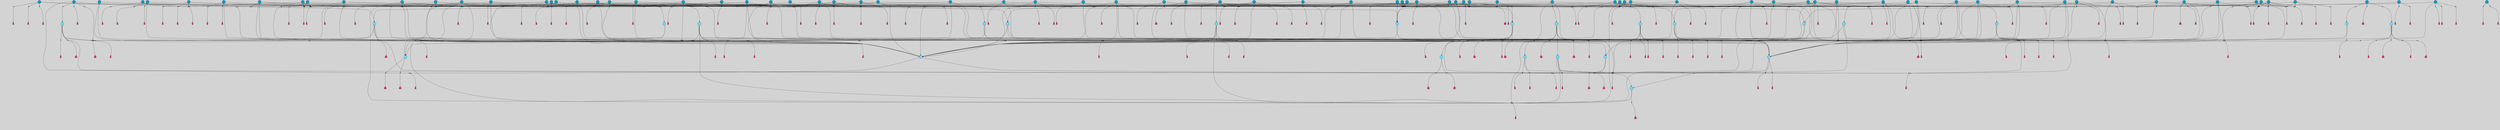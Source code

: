 // File exported with GEGELATI v1.3.1
// On the 2024-04-08 17:40:40
// With the File::TPGGraphDotExporter
digraph{
	graph[pad = "0.212, 0.055" bgcolor = lightgray]
	node[shape=circle style = filled label = ""]
		T7 [fillcolor="#66ddff"]
		T9 [fillcolor="#66ddff"]
		T11 [fillcolor="#66ddff"]
		T24 [fillcolor="#66ddff"]
		T59 [fillcolor="#66ddff"]
		T95 [fillcolor="#66ddff"]
		T102 [fillcolor="#66ddff"]
		T111 [fillcolor="#66ddff"]
		T129 [fillcolor="#66ddff"]
		T160 [fillcolor="#66ddff"]
		T214 [fillcolor="#66ddff"]
		T242 [fillcolor="#66ddff"]
		T258 [fillcolor="#66ddff"]
		T280 [fillcolor="#1199bb"]
		T283 [fillcolor="#66ddff"]
		T284 [fillcolor="#1199bb"]
		T320 [fillcolor="#66ddff"]
		T321 [fillcolor="#66ddff"]
		T322 [fillcolor="#66ddff"]
		T323 [fillcolor="#1199bb"]
		T324 [fillcolor="#66ddff"]
		T325 [fillcolor="#66ddff"]
		T326 [fillcolor="#66ddff"]
		T327 [fillcolor="#1199bb"]
		T335 [fillcolor="#1199bb"]
		T355 [fillcolor="#1199bb"]
		T358 [fillcolor="#1199bb"]
		T386 [fillcolor="#1199bb"]
		T391 [fillcolor="#1199bb"]
		T397 [fillcolor="#1199bb"]
		T399 [fillcolor="#66ddff"]
		T403 [fillcolor="#1199bb"]
		T404 [fillcolor="#1199bb"]
		T407 [fillcolor="#66ddff"]
		T408 [fillcolor="#66ddff"]
		T409 [fillcolor="#1199bb"]
		T413 [fillcolor="#1199bb"]
		T414 [fillcolor="#1199bb"]
		T415 [fillcolor="#1199bb"]
		T417 [fillcolor="#1199bb"]
		T20 [fillcolor="#1199bb"]
		T420 [fillcolor="#1199bb"]
		T423 [fillcolor="#1199bb"]
		T424 [fillcolor="#1199bb"]
		T385 [fillcolor="#1199bb"]
		T427 [fillcolor="#1199bb"]
		T428 [fillcolor="#1199bb"]
		T429 [fillcolor="#1199bb"]
		T430 [fillcolor="#1199bb"]
		T432 [fillcolor="#1199bb"]
		T433 [fillcolor="#1199bb"]
		T436 [fillcolor="#1199bb"]
		T437 [fillcolor="#1199bb"]
		T438 [fillcolor="#1199bb"]
		T439 [fillcolor="#1199bb"]
		T440 [fillcolor="#66ddff"]
		T441 [fillcolor="#1199bb"]
		T444 [fillcolor="#1199bb"]
		T449 [fillcolor="#1199bb"]
		T450 [fillcolor="#1199bb"]
		T453 [fillcolor="#1199bb"]
		T454 [fillcolor="#1199bb"]
		T456 [fillcolor="#1199bb"]
		T459 [fillcolor="#1199bb"]
		T460 [fillcolor="#1199bb"]
		T466 [fillcolor="#1199bb"]
		T468 [fillcolor="#1199bb"]
		T471 [fillcolor="#1199bb"]
		T473 [fillcolor="#1199bb"]
		T474 [fillcolor="#1199bb"]
		T476 [fillcolor="#1199bb"]
		T479 [fillcolor="#1199bb"]
		T483 [fillcolor="#1199bb"]
		T484 [fillcolor="#1199bb"]
		T486 [fillcolor="#1199bb"]
		T487 [fillcolor="#66ddff"]
		T488 [fillcolor="#1199bb"]
		T489 [fillcolor="#1199bb"]
		T502 [fillcolor="#1199bb"]
		T504 [fillcolor="#1199bb"]
		T506 [fillcolor="#1199bb"]
		T508 [fillcolor="#1199bb"]
		T510 [fillcolor="#1199bb"]
		T511 [fillcolor="#1199bb"]
		T512 [fillcolor="#1199bb"]
		T517 [fillcolor="#1199bb"]
		T519 [fillcolor="#1199bb"]
		T520 [fillcolor="#1199bb"]
		T522 [fillcolor="#1199bb"]
		T525 [fillcolor="#1199bb"]
		T528 [fillcolor="#1199bb"]
		T529 [fillcolor="#1199bb"]
		T530 [fillcolor="#1199bb"]
		T30 [fillcolor="#1199bb"]
		T531 [fillcolor="#1199bb"]
		T532 [fillcolor="#1199bb"]
		T533 [fillcolor="#1199bb"]
		T534 [fillcolor="#1199bb"]
		T535 [fillcolor="#1199bb"]
		T536 [fillcolor="#1199bb"]
		T537 [fillcolor="#1199bb"]
		T538 [fillcolor="#1199bb"]
		T539 [fillcolor="#1199bb"]
		T540 [fillcolor="#1199bb"]
		T541 [fillcolor="#1199bb"]
		T542 [fillcolor="#1199bb"]
		T543 [fillcolor="#1199bb"]
		P5153 [fillcolor="#cccccc" shape=point] //-3|
		I5153 [shape=box style=invis label="1|6&2|7#0|7&#92;n10|2&0|7#1|3&#92;n9|6&2|7#2|2&#92;n5|3&0|7#0|7&#92;n1|6&2|3#0|0&#92;n2|3&2|3#2|2&#92;n5|1&2|6#0|6&#92;n"]
		P5153 -> I5153[style=invis]
		A3932 [fillcolor="#ff3366" shape=box margin=0.03 width=0 height=0 label="7"]
		T7 -> P5153 -> A3932
		P5154 [fillcolor="#cccccc" shape=point] //5|
		I5154 [shape=box style=invis label="0|5&2|3#0|1&#92;n0|6&2|1#2|4&#92;n6|2&2|6#0|7&#92;n7|4&0|3#0|1&#92;n5|4&0|7#1|6&#92;n9|1&0|5#2|2&#92;n6|3&2|3#1|7&#92;n11|7&2|4#1|6&#92;n2|5&0|1#0|0&#92;n4|7&0|0#0|2&#92;n6|2&0|6#0|0&#92;n2|1&2|6#2|4&#92;n10|0&2|0#1|0&#92;n6|6&2|4#0|6&#92;n"]
		P5154 -> I5154[style=invis]
		A3933 [fillcolor="#ff3366" shape=box margin=0.03 width=0 height=0 label="8"]
		T7 -> P5154 -> A3933
		P5155 [fillcolor="#cccccc" shape=point] //-6|
		I5155 [shape=box style=invis label="11|1&0|7#2|0&#92;n10|4&0|1#1|0&#92;n4|3&2|4#2|1&#92;n0|5&2|0#0|0&#92;n6|1&0|0#0|3&#92;n8|2&2|0#0|4&#92;n11|4&2|0#1|6&#92;n7|0&2|6#2|3&#92;n5|3&2|6#2|0&#92;n2|0&2|0#0|4&#92;n"]
		P5155 -> I5155[style=invis]
		A3934 [fillcolor="#ff3366" shape=box margin=0.03 width=0 height=0 label="9"]
		T9 -> P5155 -> A3934
		P5156 [fillcolor="#cccccc" shape=point] //2|
		I5156 [shape=box style=invis label="6|3&2|7#1|4&#92;n8|6&0|0#2|5&#92;n2|1&0|2#0|3&#92;n8|7&0|6#0|4&#92;n2|1&2|0#0|1&#92;n0|0&2|2#2|3&#92;n6|6&0|7#2|1&#92;n6|1&0|7#2|6&#92;n5|4&2|7#0|4&#92;n0|3&0|4#2|0&#92;n11|0&2|0#2|5&#92;n4|5&2|5#2|4&#92;n5|7&0|6#0|4&#92;n9|7&2|5#0|3&#92;n5|4&2|1#0|3&#92;n5|3&0|1#1|7&#92;n0|4&0|3#2|5&#92;n"]
		P5156 -> I5156[style=invis]
		A3935 [fillcolor="#ff3366" shape=box margin=0.03 width=0 height=0 label="10"]
		T9 -> P5156 -> A3935
		P5157 [fillcolor="#cccccc" shape=point] //6|
		I5157 [shape=box style=invis label="3|0&2|7#2|2&#92;n3|2&0|4#2|5&#92;n5|1&0|2#1|0&#92;n8|7&0|1#2|0&#92;n8|5&0|3#0|6&#92;n0|2&0|2#2|3&#92;n1|5&2|5#0|5&#92;n5|6&0|6#0|7&#92;n6|7&0|0#2|6&#92;n1|2&2|3#0|0&#92;n7|7&2|3#0|4&#92;n0|7&2|7#0|6&#92;n1|0&2|2#2|7&#92;n4|4&0|1#0|0&#92;n"]
		P5157 -> I5157[style=invis]
		A3936 [fillcolor="#ff3366" shape=box margin=0.03 width=0 height=0 label="11"]
		T11 -> P5157 -> A3936
		P5158 [fillcolor="#cccccc" shape=point] //-4|
		I5158 [shape=box style=invis label="4|1&0|4#2|6&#92;n1|2&2|2#2|0&#92;n1|2&2|0#0|6&#92;n8|4&2|3#2|5&#92;n5|5&2|1#1|0&#92;n"]
		P5158 -> I5158[style=invis]
		A3937 [fillcolor="#ff3366" shape=box margin=0.03 width=0 height=0 label="12"]
		T11 -> P5158 -> A3937
		P5159 [fillcolor="#cccccc" shape=point] //1|
		I5159 [shape=box style=invis label="5|1&0|6#2|7&#92;n2|4&0|4#2|2&#92;n0|6&0|5#0|4&#92;n10|6&2|5#1|6&#92;n9|3&0|1#1|7&#92;n10|3&2|2#1|0&#92;n5|0&0|0#2|1&#92;n11|3&2|3#1|5&#92;n10|3&0|1#1|0&#92;n2|4&0|1#0|1&#92;n0|2&0|3#2|4&#92;n9|2&2|1#2|5&#92;n11|7&2|6#2|6&#92;n"]
		P5159 -> I5159[style=invis]
		T24 -> P5159 -> T7
		P5160 [fillcolor="#cccccc" shape=point] //5|
		I5160 [shape=box style=invis label="3|0&2|0#0|1&#92;n3|0&0|7#0|1&#92;n5|3&0|2#2|6&#92;n4|4&2|4#2|6&#92;n11|2&0|7#1|6&#92;n2|7&2|2#2|5&#92;n9|3&2|6#2|7&#92;n7|7&0|0#0|4&#92;n6|1&2|4#2|3&#92;n5|4&2|0#1|6&#92;n1|3&0|7#0|4&#92;n"]
		P5160 -> I5160[style=invis]
		A3938 [fillcolor="#ff3366" shape=box margin=0.03 width=0 height=0 label="7"]
		T24 -> P5160 -> A3938
		P5161 [fillcolor="#cccccc" shape=point] //-2|
		I5161 [shape=box style=invis label="4|1&0|4#0|3&#92;n4|2&0|5#2|0&#92;n5|5&2|6#0|5&#92;n1|4&0|1#0|2&#92;n6|3&2|7#1|5&#92;n0|4&2|0#0|3&#92;n8|5&2|5#1|2&#92;n10|7&2|7#1|1&#92;n3|4&0|0#2|1&#92;n3|6&2|5#2|5&#92;n8|3&0|1#0|7&#92;n10|0&2|7#1|3&#92;n4|1&2|4#0|1&#92;n9|3&2|0#0|4&#92;n3|6&2|0#0|4&#92;n1|2&0|6#2|1&#92;n4|0&2|1#2|2&#92;n"]
		P5161 -> I5161[style=invis]
		A3939 [fillcolor="#ff3366" shape=box margin=0.03 width=0 height=0 label="14"]
		T24 -> P5161 -> A3939
		P5162 [fillcolor="#cccccc" shape=point] //8|
		I5162 [shape=box style=invis label="9|0&0|1#2|0&#92;n10|1&2|5#1|4&#92;n8|2&2|6#0|4&#92;n4|5&0|3#0|1&#92;n2|4&2|5#2|3&#92;n4|2&2|2#0|2&#92;n7|5&0|2#0|0&#92;n8|2&2|1#1|3&#92;n8|7&0|7#2|1&#92;n1|1&0|0#0|7&#92;n5|6&2|5#1|0&#92;n6|3&2|5#0|0&#92;n11|4&0|3#2|6&#92;n1|2&2|4#0|7&#92;n5|6&0|1#2|0&#92;n11|3&0|2#0|7&#92;n"]
		P5162 -> I5162[style=invis]
		A3940 [fillcolor="#ff3366" shape=box margin=0.03 width=0 height=0 label="6"]
		T59 -> P5162 -> A3940
		T59 -> P5160
		T59 -> P5155
		T59 -> P5160
		P5163 [fillcolor="#cccccc" shape=point] //4|
		I5163 [shape=box style=invis label="4|3&0|6#0|3&#92;n5|7&2|3#2|2&#92;n5|6&0|7#1|2&#92;n1|4&2|6#0|3&#92;n8|4&2|1#2|5&#92;n9|5&2|4#1|4&#92;n2|4&0|5#0|7&#92;n10|0&0|6#1|3&#92;n3|0&0|6#0|2&#92;n2|7&2|7#2|6&#92;n5|2&0|5#1|5&#92;n10|4&2|5#1|7&#92;n4|0&0|4#2|4&#92;n11|1&0|4#2|6&#92;n10|6&2|0#1|4&#92;n9|7&0|3#1|4&#92;n4|5&2|7#0|6&#92;n11|5&2|6#2|3&#92;n0|3&0|5#0|1&#92;n"]
		P5163 -> I5163[style=invis]
		A3941 [fillcolor="#ff3366" shape=box margin=0.03 width=0 height=0 label="13"]
		T95 -> P5163 -> A3941
		P5164 [fillcolor="#cccccc" shape=point] //8|
		I5164 [shape=box style=invis label="9|7&0|5#2|5&#92;n3|3&2|3#0|2&#92;n9|5&2|2#1|0&#92;n2|3&0|6#0|3&#92;n4|4&2|5#2|7&#92;n11|3&2|0#1|5&#92;n6|6&2|1#2|2&#92;n4|6&0|1#2|2&#92;n2|5&2|7#2|2&#92;n7|7&2|2#2|3&#92;n6|5&0|3#2|6&#92;n6|7&0|6#0|2&#92;n"]
		P5164 -> I5164[style=invis]
		A3942 [fillcolor="#ff3366" shape=box margin=0.03 width=0 height=0 label="14"]
		T95 -> P5164 -> A3942
		P5165 [fillcolor="#cccccc" shape=point] //2|
		I5165 [shape=box style=invis label="4|1&0|4#2|6&#92;n5|5&2|1#1|0&#92;n1|0&2|0#0|6&#92;n8|4&2|3#2|5&#92;n"]
		P5165 -> I5165[style=invis]
		T95 -> P5165 -> T11
		P5166 [fillcolor="#cccccc" shape=point] //-9|
		I5166 [shape=box style=invis label="2|0&2|0#2|1&#92;n4|4&2|4#2|6&#92;n9|1&0|3#1|7&#92;n5|3&0|2#2|6&#92;n2|7&2|2#2|5&#92;n5|4&2|0#1|6&#92;n3|0&0|7#0|1&#92;n1|3&0|7#0|4&#92;n11|6&2|2#0|7&#92;n7|7&0|0#0|4&#92;n11|0&0|7#1|6&#92;n9|3&2|6#2|7&#92;n"]
		P5166 -> I5166[style=invis]
		A3943 [fillcolor="#ff3366" shape=box margin=0.03 width=0 height=0 label="7"]
		T95 -> P5166 -> A3943
		P5167 [fillcolor="#cccccc" shape=point] //-8|
		I5167 [shape=box style=invis label="7|5&0|4#2|4&#92;n"]
		P5167 -> I5167[style=invis]
		A3944 [fillcolor="#ff3366" shape=box margin=0.03 width=0 height=0 label="3"]
		T95 -> P5167 -> A3944
		P5168 [fillcolor="#cccccc" shape=point] //7|
		I5168 [shape=box style=invis label="3|3&2|7#0|4&#92;n4|3&2|6#0|3&#92;n8|4&0|6#1|2&#92;n5|6&2|3#0|4&#92;n0|7&2|1#0|5&#92;n8|7&2|2#2|5&#92;n9|1&0|0#1|0&#92;n10|1&2|1#1|4&#92;n10|5&0|6#1|7&#92;n5|2&2|3#0|4&#92;n2|0&2|6#2|7&#92;n1|7&0|1#0|7&#92;n"]
		P5168 -> I5168[style=invis]
		A3945 [fillcolor="#ff3366" shape=box margin=0.03 width=0 height=0 label="2"]
		T102 -> P5168 -> A3945
		T102 -> P5167
		P5169 [fillcolor="#cccccc" shape=point] //8|
		I5169 [shape=box style=invis label="7|0&0|2#1|4&#92;n8|1&2|3#0|5&#92;n0|6&0|5#0|5&#92;n3|7&2|1#0|6&#92;n9|4&2|7#1|6&#92;n1|7&2|5#2|2&#92;n8|5&2|0#0|3&#92;n0|2&0|2#0|0&#92;n3|5&0|2#0|3&#92;n"]
		P5169 -> I5169[style=invis]
		A3946 [fillcolor="#ff3366" shape=box margin=0.03 width=0 height=0 label="5"]
		T102 -> P5169 -> A3946
		P5170 [fillcolor="#cccccc" shape=point] //-5|
		I5170 [shape=box style=invis label="0|0&2|3#0|2&#92;n10|5&0|6#1|3&#92;n7|3&0|6#2|3&#92;n3|4&0|6#0|6&#92;n10|5&0|2#1|1&#92;n5|0&0|1#0|3&#92;n6|6&2|5#1|5&#92;n7|4&0|2#1|7&#92;n5|7&0|1#2|5&#92;n1|5&0|0#0|3&#92;n7|5&2|1#2|6&#92;n9|0&0|2#0|0&#92;n4|0&2|4#0|0&#92;n4|6&0|0#2|3&#92;n3|1&0|6#2|5&#92;n7|7&2|1#2|3&#92;n9|4&2|2#0|6&#92;n"]
		P5170 -> I5170[style=invis]
		T111 -> P5170 -> T9
		P5171 [fillcolor="#cccccc" shape=point] //7|
		I5171 [shape=box style=invis label="7|4&2|1#2|0&#92;n4|1&2|4#2|3&#92;n5|0&2|0#2|2&#92;n6|1&2|4#2|6&#92;n"]
		P5171 -> I5171[style=invis]
		A3947 [fillcolor="#ff3366" shape=box margin=0.03 width=0 height=0 label="9"]
		T111 -> P5171 -> A3947
		P5172 [fillcolor="#cccccc" shape=point] //2|
		I5172 [shape=box style=invis label="3|0&2|0#0|1&#92;n11|2&0|7#1|6&#92;n8|7&2|4#0|5&#92;n5|3&0|2#2|6&#92;n4|4&2|4#2|6&#92;n3|0&0|7#0|1&#92;n2|7&2|2#2|5&#92;n9|3&2|6#2|7&#92;n7|7&0|0#0|4&#92;n6|1&2|4#1|3&#92;n5|4&2|0#1|6&#92;n1|3&0|7#0|4&#92;n"]
		P5172 -> I5172[style=invis]
		A3948 [fillcolor="#ff3366" shape=box margin=0.03 width=0 height=0 label="7"]
		T111 -> P5172 -> A3948
		T111 -> P5155
		P5173 [fillcolor="#cccccc" shape=point] //8|
		I5173 [shape=box style=invis label="9|0&0|1#2|0&#92;n10|1&2|5#1|4&#92;n8|2&2|6#0|4&#92;n2|4&2|5#2|3&#92;n4|2&2|2#0|2&#92;n7|5&0|2#0|0&#92;n8|2&2|1#1|3&#92;n8|7&0|7#2|1&#92;n1|1&0|0#0|7&#92;n5|6&2|5#1|0&#92;n6|6&2|5#0|0&#92;n11|4&0|3#2|6&#92;n4|2&2|4#0|7&#92;n5|6&0|1#2|0&#92;n11|3&0|2#0|7&#92;n"]
		P5173 -> I5173[style=invis]
		A3949 [fillcolor="#ff3366" shape=box margin=0.03 width=0 height=0 label="6"]
		T129 -> P5173 -> A3949
		T129 -> P5160
		P5174 [fillcolor="#cccccc" shape=point] //10|
		I5174 [shape=box style=invis label="4|5&2|7#2|1&#92;n1|7&2|3#0|6&#92;n3|5&2|2#0|3&#92;n10|3&0|7#1|4&#92;n7|1&0|4#2|6&#92;n10|2&0|3#1|7&#92;n9|5&2|0#0|4&#92;n4|0&0|3#2|7&#92;n11|4&2|6#1|2&#92;n5|4&2|7#0|2&#92;n2|6&2|4#0|0&#92;n6|5&0|7#2|1&#92;n5|3&2|3#1|6&#92;n10|7&2|0#1|2&#92;n"]
		P5174 -> I5174[style=invis]
		A3950 [fillcolor="#ff3366" shape=box margin=0.03 width=0 height=0 label="5"]
		T129 -> P5174 -> A3950
		P5175 [fillcolor="#cccccc" shape=point] //5|
		I5175 [shape=box style=invis label="9|4&2|3#1|3&#92;n0|4&2|4#0|5&#92;n6|1&2|6#2|5&#92;n4|0&0|5#2|0&#92;n"]
		P5175 -> I5175[style=invis]
		A3951 [fillcolor="#ff3366" shape=box margin=0.03 width=0 height=0 label="7"]
		T129 -> P5175 -> A3951
		P5176 [fillcolor="#cccccc" shape=point] //6|
		I5176 [shape=box style=invis label="9|4&2|7#0|6&#92;n8|4&0|1#1|0&#92;n1|3&0|0#2|1&#92;n2|4&0|6#2|2&#92;n5|1&2|5#0|7&#92;n3|0&0|3#2|6&#92;n2|2&2|6#0|2&#92;n8|4&0|4#2|2&#92;n5|1&2|4#0|3&#92;n9|4&0|6#0|6&#92;n5|0&2|2#1|5&#92;n11|7&0|0#1|1&#92;n0|4&0|3#0|3&#92;n7|7&2|4#2|5&#92;n1|5&0|1#2|1&#92;n"]
		P5176 -> I5176[style=invis]
		A3952 [fillcolor="#ff3366" shape=box margin=0.03 width=0 height=0 label="1"]
		T129 -> P5176 -> A3952
		T160 -> P5163
		T160 -> P5166
		P5177 [fillcolor="#cccccc" shape=point] //5|
		I5177 [shape=box style=invis label="6|0&2|7#2|7&#92;n3|6&2|6#2|6&#92;n6|3&0|5#1|2&#92;n"]
		P5177 -> I5177[style=invis]
		A3953 [fillcolor="#ff3366" shape=box margin=0.03 width=0 height=0 label="3"]
		T160 -> P5177 -> A3953
		P5178 [fillcolor="#cccccc" shape=point] //-2|
		I5178 [shape=box style=invis label="11|7&2|0#1|7&#92;n4|3&0|1#2|5&#92;n0|4&2|4#2|7&#92;n1|6&0|0#0|4&#92;n4|0&0|0#0|5&#92;n0|6&2|3#2|0&#92;n9|6&2|5#1|3&#92;n0|7&2|1#2|5&#92;n4|4&0|5#0|1&#92;n10|4&0|0#1|0&#92;n"]
		P5178 -> I5178[style=invis]
		A3954 [fillcolor="#ff3366" shape=box margin=0.03 width=0 height=0 label="12"]
		T160 -> P5178 -> A3954
		T160 -> P5160
		P5179 [fillcolor="#cccccc" shape=point] //6|
		I5179 [shape=box style=invis label="9|4&2|7#0|6&#92;n8|4&0|1#1|0&#92;n1|3&0|0#2|1&#92;n2|4&0|6#2|2&#92;n5|1&2|5#0|7&#92;n3|0&0|3#2|6&#92;n2|2&2|6#0|2&#92;n8|4&0|4#2|2&#92;n5|1&2|4#0|3&#92;n9|4&0|6#0|6&#92;n5|0&2|2#1|5&#92;n11|7&0|0#1|1&#92;n0|4&0|3#0|3&#92;n7|7&2|4#2|5&#92;n1|5&0|1#2|1&#92;n"]
		P5179 -> I5179[style=invis]
		A3955 [fillcolor="#ff3366" shape=box margin=0.03 width=0 height=0 label="1"]
		T214 -> P5179 -> A3955
		P5180 [fillcolor="#cccccc" shape=point] //5|
		I5180 [shape=box style=invis label="9|4&2|3#1|3&#92;n0|4&2|4#0|5&#92;n6|1&2|6#2|5&#92;n4|0&0|5#2|0&#92;n"]
		P5180 -> I5180[style=invis]
		A3956 [fillcolor="#ff3366" shape=box margin=0.03 width=0 height=0 label="7"]
		T214 -> P5180 -> A3956
		P5181 [fillcolor="#cccccc" shape=point] //8|
		I5181 [shape=box style=invis label="9|0&0|1#2|0&#92;n10|1&2|5#1|4&#92;n8|2&2|6#0|4&#92;n2|4&2|5#2|3&#92;n4|2&2|2#0|2&#92;n7|5&0|2#0|0&#92;n8|2&2|1#1|3&#92;n8|7&0|7#2|1&#92;n1|1&0|0#0|7&#92;n5|6&2|5#1|0&#92;n6|6&2|5#0|0&#92;n11|4&0|3#2|6&#92;n4|2&2|4#0|7&#92;n5|6&0|1#2|0&#92;n11|3&0|2#0|7&#92;n"]
		P5181 -> I5181[style=invis]
		A3957 [fillcolor="#ff3366" shape=box margin=0.03 width=0 height=0 label="6"]
		T214 -> P5181 -> A3957
		P5182 [fillcolor="#cccccc" shape=point] //10|
		I5182 [shape=box style=invis label="4|5&2|7#2|1&#92;n1|7&2|3#0|6&#92;n3|5&2|2#0|3&#92;n10|3&0|7#1|4&#92;n7|1&0|4#2|6&#92;n10|2&0|3#1|7&#92;n9|5&2|0#0|4&#92;n4|0&0|3#2|7&#92;n11|4&2|6#1|2&#92;n5|4&2|7#0|2&#92;n2|6&2|4#0|0&#92;n6|5&0|7#2|1&#92;n5|3&2|3#1|6&#92;n10|7&2|0#1|2&#92;n"]
		P5182 -> I5182[style=invis]
		A3958 [fillcolor="#ff3366" shape=box margin=0.03 width=0 height=0 label="5"]
		T214 -> P5182 -> A3958
		P5183 [fillcolor="#cccccc" shape=point] //5|
		I5183 [shape=box style=invis label="3|0&2|0#0|1&#92;n3|0&0|7#0|1&#92;n5|3&0|2#2|6&#92;n4|4&2|4#2|6&#92;n11|2&0|7#1|6&#92;n2|7&2|2#2|5&#92;n9|3&2|6#2|7&#92;n7|7&0|0#0|4&#92;n6|1&2|4#2|3&#92;n5|4&2|0#1|6&#92;n1|3&0|7#0|4&#92;n"]
		P5183 -> I5183[style=invis]
		A3959 [fillcolor="#ff3366" shape=box margin=0.03 width=0 height=0 label="7"]
		T214 -> P5183 -> A3959
		P5184 [fillcolor="#cccccc" shape=point] //5|
		I5184 [shape=box style=invis label="1|6&2|7#0|7&#92;n9|2&2|7#2|2&#92;n10|2&0|7#1|3&#92;n5|3&0|7#0|7&#92;n7|0&2|7#2|2&#92;n1|6&2|3#0|0&#92;n2|3&2|3#2|2&#92;n"]
		P5184 -> I5184[style=invis]
		A3960 [fillcolor="#ff3366" shape=box margin=0.03 width=0 height=0 label="7"]
		T242 -> P5184 -> A3960
		P5185 [fillcolor="#cccccc" shape=point] //-8|
		I5185 [shape=box style=invis label="7|5&0|2#2|1&#92;n1|0&2|6#0|0&#92;n7|1&2|6#1|1&#92;n8|7&0|3#1|6&#92;n3|7&2|3#2|4&#92;n"]
		P5185 -> I5185[style=invis]
		A3961 [fillcolor="#ff3366" shape=box margin=0.03 width=0 height=0 label="2"]
		T242 -> P5185 -> A3961
		P5186 [fillcolor="#cccccc" shape=point] //-3|
		I5186 [shape=box style=invis label="1|1&2|1#0|1&#92;n1|4&0|0#2|4&#92;n11|0&2|3#0|2&#92;n11|6&0|4#0|1&#92;n5|2&0|6#1|5&#92;n3|7&2|6#2|7&#92;n7|7&0|1#2|1&#92;n9|5&2|2#2|0&#92;n6|5&2|6#1|4&#92;n0|7&0|5#2|4&#92;n8|1&0|0#2|3&#92;n0|5&0|3#0|5&#92;n2|0&2|4#0|5&#92;n7|5&2|7#1|3&#92;n8|3&0|0#1|2&#92;n"]
		P5186 -> I5186[style=invis]
		A3962 [fillcolor="#ff3366" shape=box margin=0.03 width=0 height=0 label="1"]
		T242 -> P5186 -> A3962
		P5187 [fillcolor="#cccccc" shape=point] //2|
		I5187 [shape=box style=invis label="9|1&2|3#0|1&#92;n5|3&2|4#2|7&#92;n11|0&2|3#0|4&#92;n7|0&2|4#0|4&#92;n5|2&2|0#2|4&#92;n7|3&0|7#0|5&#92;n"]
		P5187 -> I5187[style=invis]
		A3963 [fillcolor="#ff3366" shape=box margin=0.03 width=0 height=0 label="2"]
		T258 -> P5187 -> A3963
		T258 -> P5155
		P5188 [fillcolor="#cccccc" shape=point] //-5|
		I5188 [shape=box style=invis label="8|7&0|3#0|3&#92;n6|4&2|1#0|5&#92;n2|2&2|6#2|0&#92;n4|7&2|0#2|3&#92;n10|5&2|1#1|5&#92;n2|0&0|7#2|0&#92;n5|3&2|2#2|0&#92;n6|7&0|0#1|0&#92;n"]
		P5188 -> I5188[style=invis]
		A3964 [fillcolor="#ff3366" shape=box margin=0.03 width=0 height=0 label="1"]
		T258 -> P5188 -> A3964
		T258 -> P5165
		T258 -> P5184
		T280 -> P5163
		P5189 [fillcolor="#cccccc" shape=point] //1|
		I5189 [shape=box style=invis label="0|4&0|1#0|1&#92;n10|5&2|5#1|6&#92;n7|7&2|5#2|2&#92;n9|5&0|7#2|7&#92;n8|4&0|3#2|7&#92;n11|0&2|3#0|5&#92;n7|0&0|0#0|1&#92;n4|2&0|4#0|5&#92;n5|1&0|6#2|7&#92;n11|3&0|7#1|3&#92;n"]
		P5189 -> I5189[style=invis]
		T280 -> P5189 -> T7
		P5190 [fillcolor="#cccccc" shape=point] //-3|
		I5190 [shape=box style=invis label="4|5&0|0#0|0&#92;n4|7&0|0#0|2&#92;n0|6&2|1#2|4&#92;n9|1&0|5#2|2&#92;n10|0&2|0#1|0&#92;n6|6&2|4#0|6&#92;n2|5&0|1#0|0&#92;n6|3&2|3#1|7&#92;n11|7&2|4#1|6&#92;n6|2&2|6#0|1&#92;n6|2&0|0#0|0&#92;n9|1&2|6#2|4&#92;n10|4&0|3#1|1&#92;n5|4&2|7#1|6&#92;n"]
		P5190 -> I5190[style=invis]
		T280 -> P5190 -> T95
		P5191 [fillcolor="#cccccc" shape=point] //-10|
		I5191 [shape=box style=invis label="11|0&0|6#2|7&#92;n4|1&2|1#2|5&#92;n4|6&2|3#0|3&#92;n0|2&2|3#2|3&#92;n0|6&0|5#0|4&#92;n3|5&0|3#0|7&#92;n5|3&2|5#0|2&#92;n11|3&0|7#1|1&#92;n10|3&2|2#1|5&#92;n0|7&2|6#2|6&#92;n9|3&0|1#1|7&#92;n2|4&0|1#0|1&#92;n"]
		P5191 -> I5191[style=invis]
		T283 -> P5191 -> T7
		P5192 [fillcolor="#cccccc" shape=point] //3|
		I5192 [shape=box style=invis label="7|2&0|2#2|4&#92;n0|4&0|6#2|7&#92;n9|0&0|1#2|2&#92;n8|6&0|0#1|0&#92;n"]
		P5192 -> I5192[style=invis]
		A3965 [fillcolor="#ff3366" shape=box margin=0.03 width=0 height=0 label="3"]
		T283 -> P5192 -> A3965
		T283 -> P5189
		P5193 [fillcolor="#cccccc" shape=point] //-2|
		I5193 [shape=box style=invis label="3|0&2|0#0|1&#92;n4|1&0|3#2|2&#92;n11|2&0|7#1|6&#92;n8|7&2|4#0|5&#92;n6|1&2|4#1|3&#92;n4|4&2|4#2|6&#92;n3|0&0|7#0|1&#92;n9|3&2|6#2|7&#92;n7|7&0|0#0|4&#92;n5|3&0|2#2|6&#92;n5|4&2|0#1|6&#92;n1|3&0|7#0|4&#92;n"]
		P5193 -> I5193[style=invis]
		A3966 [fillcolor="#ff3366" shape=box margin=0.03 width=0 height=0 label="7"]
		T284 -> P5193 -> A3966
		P5194 [fillcolor="#cccccc" shape=point] //-3|
		I5194 [shape=box style=invis label="8|4&0|1#1|0&#92;n7|4&0|6#0|0&#92;n3|6&0|6#2|2&#92;n9|4&0|0#2|7&#92;n0|7&2|7#2|7&#92;n0|2&2|7#0|5&#92;n6|3&0|3#0|7&#92;n11|6&0|0#2|2&#92;n2|0&2|3#2|2&#92;n10|1&0|6#1|3&#92;n2|5&0|0#0|1&#92;n4|3&0|1#2|5&#92;n1|6&2|0#0|0&#92;n"]
		P5194 -> I5194[style=invis]
		A3967 [fillcolor="#ff3366" shape=box margin=0.03 width=0 height=0 label="1"]
		T284 -> P5194 -> A3967
		P5195 [fillcolor="#cccccc" shape=point] //5|
		I5195 [shape=box style=invis label="3|0&2|0#0|1&#92;n3|0&0|7#0|3&#92;n5|3&0|2#2|6&#92;n4|4&2|4#2|6&#92;n11|2&0|7#1|6&#92;n9|3&2|6#2|7&#92;n2|7&2|2#2|5&#92;n7|7&0|0#0|4&#92;n6|1&2|4#2|3&#92;n1|3&0|7#0|4&#92;n"]
		P5195 -> I5195[style=invis]
		A3968 [fillcolor="#ff3366" shape=box margin=0.03 width=0 height=0 label="7"]
		T284 -> P5195 -> A3968
		P5196 [fillcolor="#cccccc" shape=point] //-5|
		I5196 [shape=box style=invis label="10|6&2|5#1|6&#92;n9|3&0|1#1|7&#92;n2|4&0|1#0|1&#92;n11|3&0|7#1|6&#92;n5|1&0|6#2|7&#92;n8|0&0|0#0|1&#92;n0|6&0|7#0|4&#92;n6|7&2|6#2|6&#92;n11|0&2|3#0|5&#92;n"]
		P5196 -> I5196[style=invis]
		T284 -> P5196 -> T7
		P5197 [fillcolor="#cccccc" shape=point] //-5|
		I5197 [shape=box style=invis label="8|4&0|1#1|4&#92;n11|6&0|0#2|2&#92;n8|5&2|4#1|1&#92;n9|4&0|0#2|7&#92;n3|7&0|7#2|7&#92;n2|5&0|0#0|1&#92;n6|3&0|3#0|7&#92;n3|6&0|6#2|2&#92;n2|0&2|3#2|2&#92;n2|2&2|1#2|3&#92;n6|0&2|3#0|3&#92;n10|1&0|6#1|3&#92;n"]
		P5197 -> I5197[style=invis]
		A3969 [fillcolor="#ff3366" shape=box margin=0.03 width=0 height=0 label="1"]
		T284 -> P5197 -> A3969
		P5198 [fillcolor="#cccccc" shape=point] //-4|
		I5198 [shape=box style=invis label="4|1&0|4#2|6&#92;n1|2&2|2#2|0&#92;n1|2&2|0#0|6&#92;n8|4&2|3#2|5&#92;n5|5&2|1#1|0&#92;n"]
		P5198 -> I5198[style=invis]
		A3970 [fillcolor="#ff3366" shape=box margin=0.03 width=0 height=0 label="12"]
		T320 -> P5198 -> A3970
		P5199 [fillcolor="#cccccc" shape=point] //-9|
		I5199 [shape=box style=invis label="2|0&2|0#2|1&#92;n4|4&2|4#2|6&#92;n9|1&0|3#1|7&#92;n5|3&0|2#2|6&#92;n2|7&2|2#2|5&#92;n5|4&2|0#1|6&#92;n3|0&0|7#0|1&#92;n1|3&0|7#0|4&#92;n11|6&2|2#0|7&#92;n7|7&0|0#0|4&#92;n11|0&0|7#1|6&#92;n9|3&2|6#2|7&#92;n"]
		P5199 -> I5199[style=invis]
		A3971 [fillcolor="#ff3366" shape=box margin=0.03 width=0 height=0 label="7"]
		T321 -> P5199 -> A3971
		P5200 [fillcolor="#cccccc" shape=point] //6|
		I5200 [shape=box style=invis label="3|0&2|7#2|2&#92;n3|2&0|4#2|5&#92;n5|1&0|2#1|0&#92;n8|7&0|1#2|0&#92;n8|5&0|3#0|6&#92;n0|2&0|2#2|3&#92;n1|5&2|5#0|5&#92;n5|6&0|6#0|7&#92;n6|7&0|0#2|6&#92;n1|2&2|3#0|0&#92;n7|7&2|3#0|4&#92;n0|7&2|7#0|6&#92;n1|0&2|2#2|7&#92;n4|4&0|1#0|0&#92;n"]
		P5200 -> I5200[style=invis]
		A3972 [fillcolor="#ff3366" shape=box margin=0.03 width=0 height=0 label="11"]
		T320 -> P5200 -> A3972
		P5201 [fillcolor="#cccccc" shape=point] //2|
		I5201 [shape=box style=invis label="4|1&0|4#2|6&#92;n5|5&2|1#1|0&#92;n1|0&2|0#0|6&#92;n8|4&2|3#2|5&#92;n"]
		P5201 -> I5201[style=invis]
		T321 -> P5201 -> T320
		P5202 [fillcolor="#cccccc" shape=point] //-3|
		I5202 [shape=box style=invis label="4|5&0|0#0|0&#92;n4|7&0|0#0|2&#92;n0|6&2|1#2|4&#92;n9|1&0|5#2|2&#92;n10|0&2|0#1|0&#92;n6|6&2|4#0|6&#92;n2|5&0|1#0|0&#92;n6|3&2|3#1|7&#92;n11|7&2|4#1|6&#92;n6|2&2|6#0|1&#92;n6|2&0|0#0|0&#92;n9|1&2|6#2|4&#92;n10|4&0|3#1|1&#92;n5|4&2|7#1|6&#92;n"]
		P5202 -> I5202[style=invis]
		T323 -> P5202 -> T321
		P5203 [fillcolor="#cccccc" shape=point] //5|
		I5203 [shape=box style=invis label="0|5&2|3#0|1&#92;n0|6&2|1#2|4&#92;n6|2&2|6#0|7&#92;n7|4&0|3#0|1&#92;n5|4&0|7#1|6&#92;n9|1&0|5#2|2&#92;n6|3&2|3#1|7&#92;n11|7&2|4#1|6&#92;n2|5&0|1#0|0&#92;n4|7&0|0#0|2&#92;n6|2&0|6#0|0&#92;n2|1&2|6#2|4&#92;n10|0&2|0#1|0&#92;n6|6&2|4#0|6&#92;n"]
		P5203 -> I5203[style=invis]
		A3973 [fillcolor="#ff3366" shape=box margin=0.03 width=0 height=0 label="8"]
		T322 -> P5203 -> A3973
		P5204 [fillcolor="#cccccc" shape=point] //8|
		I5204 [shape=box style=invis label="9|7&0|5#2|5&#92;n3|3&2|3#0|2&#92;n9|5&2|2#1|0&#92;n2|3&0|6#0|3&#92;n4|4&2|5#2|7&#92;n11|3&2|0#1|5&#92;n6|6&2|1#2|2&#92;n4|6&0|1#2|2&#92;n2|5&2|7#2|2&#92;n7|7&2|2#2|3&#92;n6|5&0|3#2|6&#92;n6|7&0|6#0|2&#92;n"]
		P5204 -> I5204[style=invis]
		A3974 [fillcolor="#ff3366" shape=box margin=0.03 width=0 height=0 label="14"]
		T321 -> P5204 -> A3974
		P5205 [fillcolor="#cccccc" shape=point] //-3|
		I5205 [shape=box style=invis label="1|6&2|7#0|7&#92;n10|2&0|7#1|3&#92;n9|6&2|7#2|2&#92;n5|3&0|7#0|7&#92;n1|6&2|3#0|0&#92;n2|3&2|3#2|2&#92;n5|1&2|6#0|6&#92;n"]
		P5205 -> I5205[style=invis]
		A3975 [fillcolor="#ff3366" shape=box margin=0.03 width=0 height=0 label="7"]
		T322 -> P5205 -> A3975
		P5206 [fillcolor="#cccccc" shape=point] //-8|
		I5206 [shape=box style=invis label="7|5&0|4#2|4&#92;n"]
		P5206 -> I5206[style=invis]
		A3976 [fillcolor="#ff3366" shape=box margin=0.03 width=0 height=0 label="3"]
		T321 -> P5206 -> A3976
		P5207 [fillcolor="#cccccc" shape=point] //4|
		I5207 [shape=box style=invis label="4|3&0|6#0|3&#92;n5|7&2|3#2|2&#92;n5|6&0|7#1|2&#92;n1|4&2|6#0|3&#92;n8|4&2|1#2|5&#92;n9|5&2|4#1|4&#92;n2|4&0|5#0|7&#92;n10|0&0|6#1|3&#92;n3|0&0|6#0|2&#92;n2|7&2|7#2|6&#92;n5|2&0|5#1|5&#92;n10|4&2|5#1|7&#92;n4|0&0|4#2|4&#92;n11|1&0|4#2|6&#92;n10|6&2|0#1|4&#92;n9|7&0|3#1|4&#92;n4|5&2|7#0|6&#92;n11|5&2|6#2|3&#92;n0|3&0|5#0|1&#92;n"]
		P5207 -> I5207[style=invis]
		A3977 [fillcolor="#ff3366" shape=box margin=0.03 width=0 height=0 label="13"]
		T321 -> P5207 -> A3977
		P5208 [fillcolor="#cccccc" shape=point] //1|
		I5208 [shape=box style=invis label="0|4&0|1#0|1&#92;n10|5&2|5#1|6&#92;n7|7&2|5#2|2&#92;n9|5&0|7#2|7&#92;n8|4&0|3#2|7&#92;n11|0&2|3#0|5&#92;n7|0&0|0#0|1&#92;n4|2&0|4#0|5&#92;n5|1&0|6#2|7&#92;n11|3&0|7#1|3&#92;n"]
		P5208 -> I5208[style=invis]
		T323 -> P5208 -> T322
		P5209 [fillcolor="#cccccc" shape=point] //4|
		I5209 [shape=box style=invis label="4|3&0|6#0|3&#92;n5|7&2|3#2|2&#92;n5|6&0|7#1|2&#92;n1|4&2|6#0|3&#92;n8|4&2|1#2|5&#92;n9|5&2|4#1|4&#92;n2|4&0|5#0|7&#92;n10|0&0|6#1|3&#92;n3|0&0|6#0|2&#92;n2|7&2|7#2|6&#92;n5|2&0|5#1|5&#92;n10|4&2|5#1|7&#92;n4|0&0|4#2|4&#92;n11|1&0|4#2|6&#92;n10|6&2|0#1|4&#92;n9|7&0|3#1|4&#92;n4|5&2|7#0|6&#92;n11|5&2|6#2|3&#92;n0|3&0|5#0|1&#92;n"]
		P5209 -> I5209[style=invis]
		A3978 [fillcolor="#ff3366" shape=box margin=0.03 width=0 height=0 label="13"]
		T323 -> P5209 -> A3978
		P5210 [fillcolor="#cccccc" shape=point] //-9|
		I5210 [shape=box style=invis label="2|0&2|0#2|1&#92;n4|4&2|4#2|6&#92;n9|1&0|3#1|7&#92;n5|3&0|2#2|6&#92;n2|7&2|2#2|5&#92;n5|4&2|0#1|6&#92;n3|0&0|7#0|1&#92;n1|3&0|7#0|4&#92;n11|6&2|2#0|7&#92;n7|7&0|0#0|4&#92;n11|0&0|7#1|6&#92;n9|3&2|6#2|7&#92;n"]
		P5210 -> I5210[style=invis]
		A3979 [fillcolor="#ff3366" shape=box margin=0.03 width=0 height=0 label="7"]
		T325 -> P5210 -> A3979
		P5211 [fillcolor="#cccccc" shape=point] //-4|
		I5211 [shape=box style=invis label="4|1&0|4#2|6&#92;n1|2&2|2#2|0&#92;n1|2&2|0#0|6&#92;n8|4&2|3#2|5&#92;n5|5&2|1#1|0&#92;n"]
		P5211 -> I5211[style=invis]
		A3980 [fillcolor="#ff3366" shape=box margin=0.03 width=0 height=0 label="12"]
		T324 -> P5211 -> A3980
		P5212 [fillcolor="#cccccc" shape=point] //6|
		I5212 [shape=box style=invis label="3|0&2|7#2|2&#92;n3|2&0|4#2|5&#92;n5|1&0|2#1|0&#92;n8|7&0|1#2|0&#92;n8|5&0|3#0|6&#92;n0|2&0|2#2|3&#92;n1|5&2|5#0|5&#92;n5|6&0|6#0|7&#92;n6|7&0|0#2|6&#92;n1|2&2|3#0|0&#92;n7|7&2|3#0|4&#92;n0|7&2|7#0|6&#92;n1|0&2|2#2|7&#92;n4|4&0|1#0|0&#92;n"]
		P5212 -> I5212[style=invis]
		A3981 [fillcolor="#ff3366" shape=box margin=0.03 width=0 height=0 label="11"]
		T324 -> P5212 -> A3981
		P5213 [fillcolor="#cccccc" shape=point] //2|
		I5213 [shape=box style=invis label="4|1&0|4#2|6&#92;n5|5&2|1#1|0&#92;n1|0&2|0#0|6&#92;n8|4&2|3#2|5&#92;n"]
		P5213 -> I5213[style=invis]
		T325 -> P5213 -> T324
		P5214 [fillcolor="#cccccc" shape=point] //4|
		I5214 [shape=box style=invis label="4|3&0|6#0|3&#92;n5|7&2|3#2|2&#92;n5|6&0|7#1|2&#92;n1|4&2|6#0|3&#92;n8|4&2|1#2|5&#92;n9|5&2|4#1|4&#92;n2|4&0|5#0|7&#92;n10|0&0|6#1|3&#92;n3|0&0|6#0|2&#92;n2|7&2|7#2|6&#92;n5|2&0|5#1|5&#92;n10|4&2|5#1|7&#92;n4|0&0|4#2|4&#92;n11|1&0|4#2|6&#92;n10|6&2|0#1|4&#92;n9|7&0|3#1|4&#92;n4|5&2|7#0|6&#92;n11|5&2|6#2|3&#92;n0|3&0|5#0|1&#92;n"]
		P5214 -> I5214[style=invis]
		A3982 [fillcolor="#ff3366" shape=box margin=0.03 width=0 height=0 label="13"]
		T325 -> P5214 -> A3982
		P5215 [fillcolor="#cccccc" shape=point] //-3|
		I5215 [shape=box style=invis label="4|5&0|0#0|0&#92;n4|7&0|0#0|2&#92;n0|6&2|1#2|4&#92;n9|1&0|5#2|2&#92;n10|0&2|0#1|0&#92;n6|6&2|4#0|6&#92;n2|5&0|1#0|0&#92;n6|3&2|3#1|7&#92;n11|7&2|4#1|6&#92;n6|2&2|6#0|1&#92;n6|2&0|0#0|0&#92;n9|1&2|6#2|4&#92;n10|4&0|3#1|1&#92;n5|4&2|7#1|6&#92;n"]
		P5215 -> I5215[style=invis]
		T327 -> P5215 -> T325
		P5216 [fillcolor="#cccccc" shape=point] //5|
		I5216 [shape=box style=invis label="0|5&2|3#0|1&#92;n0|6&2|1#2|4&#92;n6|2&2|6#0|7&#92;n7|4&0|3#0|1&#92;n5|4&0|7#1|6&#92;n9|1&0|5#2|2&#92;n6|3&2|3#1|7&#92;n11|7&2|4#1|6&#92;n2|5&0|1#0|0&#92;n4|7&0|0#0|2&#92;n6|2&0|6#0|0&#92;n2|1&2|6#2|4&#92;n10|0&2|0#1|0&#92;n6|6&2|4#0|6&#92;n"]
		P5216 -> I5216[style=invis]
		A3983 [fillcolor="#ff3366" shape=box margin=0.03 width=0 height=0 label="8"]
		T326 -> P5216 -> A3983
		P5217 [fillcolor="#cccccc" shape=point] //-8|
		I5217 [shape=box style=invis label="7|5&0|4#2|4&#92;n"]
		P5217 -> I5217[style=invis]
		A3984 [fillcolor="#ff3366" shape=box margin=0.03 width=0 height=0 label="3"]
		T325 -> P5217 -> A3984
		P5218 [fillcolor="#cccccc" shape=point] //-3|
		I5218 [shape=box style=invis label="1|6&2|7#0|7&#92;n10|2&0|7#1|3&#92;n9|6&2|7#2|2&#92;n5|3&0|7#0|7&#92;n1|6&2|3#0|0&#92;n2|3&2|3#2|2&#92;n5|1&2|6#0|6&#92;n"]
		P5218 -> I5218[style=invis]
		A3985 [fillcolor="#ff3366" shape=box margin=0.03 width=0 height=0 label="7"]
		T326 -> P5218 -> A3985
		P5219 [fillcolor="#cccccc" shape=point] //8|
		I5219 [shape=box style=invis label="9|7&0|5#2|5&#92;n3|3&2|3#0|2&#92;n9|5&2|2#1|0&#92;n2|3&0|6#0|3&#92;n4|4&2|5#2|7&#92;n11|3&2|0#1|5&#92;n6|6&2|1#2|2&#92;n4|6&0|1#2|2&#92;n2|5&2|7#2|2&#92;n7|7&2|2#2|3&#92;n6|5&0|3#2|6&#92;n6|7&0|6#0|2&#92;n"]
		P5219 -> I5219[style=invis]
		A3986 [fillcolor="#ff3366" shape=box margin=0.03 width=0 height=0 label="14"]
		T325 -> P5219 -> A3986
		P5220 [fillcolor="#cccccc" shape=point] //1|
		I5220 [shape=box style=invis label="0|4&0|1#0|1&#92;n10|5&2|5#1|6&#92;n7|7&2|5#2|2&#92;n9|5&0|7#2|7&#92;n8|4&0|3#2|7&#92;n11|0&2|3#0|5&#92;n7|0&0|0#0|1&#92;n4|2&0|4#0|5&#92;n5|1&0|6#2|7&#92;n11|3&0|7#1|3&#92;n"]
		P5220 -> I5220[style=invis]
		T327 -> P5220 -> T326
		P5221 [fillcolor="#cccccc" shape=point] //4|
		I5221 [shape=box style=invis label="4|3&0|6#0|3&#92;n5|7&2|3#2|2&#92;n5|6&0|7#1|2&#92;n1|4&2|6#0|3&#92;n8|4&2|1#2|5&#92;n9|5&2|4#1|4&#92;n2|4&0|5#0|7&#92;n10|0&0|6#1|3&#92;n3|0&0|6#0|2&#92;n2|7&2|7#2|6&#92;n5|2&0|5#1|5&#92;n10|4&2|5#1|7&#92;n4|0&0|4#2|4&#92;n11|1&0|4#2|6&#92;n10|6&2|0#1|4&#92;n9|7&0|3#1|4&#92;n4|5&2|7#0|6&#92;n11|5&2|6#2|3&#92;n0|3&0|5#0|1&#92;n"]
		P5221 -> I5221[style=invis]
		A3987 [fillcolor="#ff3366" shape=box margin=0.03 width=0 height=0 label="13"]
		T327 -> P5221 -> A3987
		P5222 [fillcolor="#cccccc" shape=point] //9|
		I5222 [shape=box style=invis label="7|1&2|2#2|5&#92;n1|0&2|5#2|1&#92;n11|6&0|4#0|1&#92;n10|6&0|3#1|6&#92;n7|1&0|0#2|6&#92;n4|0&2|6#0|1&#92;n4|6&0|4#2|7&#92;n10|0&2|3#1|0&#92;n1|0&2|3#0|7&#92;n1|6&2|0#0|5&#92;n6|2&0|1#0|7&#92;n9|2&0|3#2|7&#92;n5|3&0|6#0|6&#92;n3|1&0|3#0|5&#92;n1|7&2|5#2|3&#92;n8|1&2|7#0|6&#92;n10|3&2|0#1|4&#92;n7|6&2|4#0|2&#92;n7|4&2|6#0|3&#92;n"]
		P5222 -> I5222[style=invis]
		T335 -> P5222 -> T7
		P5223 [fillcolor="#cccccc" shape=point] //7|
		I5223 [shape=box style=invis label="2|0&2|1#2|0&#92;n9|1&0|6#0|3&#92;n11|7&0|4#1|0&#92;n"]
		P5223 -> I5223[style=invis]
		T335 -> P5223 -> T111
		T335 -> P5153
		P5224 [fillcolor="#cccccc" shape=point] //10|
		I5224 [shape=box style=invis label="4|5&2|7#2|1&#92;n1|7&2|3#0|6&#92;n3|5&2|2#0|3&#92;n10|3&0|7#1|4&#92;n7|1&0|4#2|6&#92;n10|2&0|3#1|7&#92;n9|5&2|0#0|4&#92;n4|0&0|3#2|7&#92;n11|4&2|6#1|2&#92;n5|4&2|7#0|2&#92;n2|6&2|4#0|0&#92;n6|5&0|7#2|1&#92;n5|3&2|3#1|6&#92;n10|7&2|0#1|2&#92;n"]
		P5224 -> I5224[style=invis]
		A3988 [fillcolor="#ff3366" shape=box margin=0.03 width=0 height=0 label="5"]
		T335 -> P5224 -> A3988
		P5225 [fillcolor="#cccccc" shape=point] //-3|
		I5225 [shape=box style=invis label="11|7&0|0#0|2&#92;n4|0&0|1#0|5&#92;n4|1&0|6#2|6&#92;n11|5&0|1#1|1&#92;n8|0&2|5#0|0&#92;n"]
		P5225 -> I5225[style=invis]
		T335 -> P5225 -> T24
		P5226 [fillcolor="#cccccc" shape=point] //-6|
		I5226 [shape=box style=invis label="10|4&2|4#1|2&#92;n1|4&0|5#2|1&#92;n0|4&2|6#0|0&#92;n8|4&0|1#1|0&#92;n7|5&2|5#1|0&#92;n7|2&0|4#0|2&#92;n1|7&2|7#0|7&#92;n1|7&0|7#0|5&#92;n2|0&0|7#2|4&#92;n9|2&2|7#1|5&#92;n10|3&0|0#1|0&#92;n11|6&0|4#2|2&#92;n3|6&0|6#2|2&#92;n5|5&0|0#0|1&#92;n7|3&0|5#2|5&#92;n2|6&2|2#0|0&#92;n1|6&2|4#2|2&#92;n3|3&2|7#0|7&#92;n1|6&2|0#0|0&#92;n9|4&2|2#2|7&#92;n"]
		P5226 -> I5226[style=invis]
		A3989 [fillcolor="#ff3366" shape=box margin=0.03 width=0 height=0 label="1"]
		T355 -> P5226 -> A3989
		P5227 [fillcolor="#cccccc" shape=point] //10|
		I5227 [shape=box style=invis label="5|4&2|0#1|6&#92;n11|1&0|7#0|6&#92;n4|4&2|4#2|6&#92;n5|3&0|0#2|7&#92;n6|3&2|4#2|3&#92;n9|3&2|6#0|3&#92;n4|2&0|2#2|3&#92;n3|0&2|0#2|1&#92;n11|6&2|7#1|2&#92;n7|4&2|0#1|2&#92;n7|7&0|0#0|4&#92;n"]
		P5227 -> I5227[style=invis]
		A3990 [fillcolor="#ff3366" shape=box margin=0.03 width=0 height=0 label="7"]
		T355 -> P5227 -> A3990
		P5228 [fillcolor="#cccccc" shape=point] //-6|
		I5228 [shape=box style=invis label="11|7&0|1#0|6&#92;n3|5&0|1#0|3&#92;n1|5&0|5#0|6&#92;n1|7&2|5#2|2&#92;n0|0&0|2#2|2&#92;n4|4&0|1#0|5&#92;n6|4&2|2#0|2&#92;n0|6&2|5#0|5&#92;n0|3&2|2#2|6&#92;n"]
		P5228 -> I5228[style=invis]
		A3991 [fillcolor="#ff3366" shape=box margin=0.03 width=0 height=0 label="5"]
		T355 -> P5228 -> A3991
		T355 -> P5159
		P5229 [fillcolor="#cccccc" shape=point] //6|
		I5229 [shape=box style=invis label="7|0&2|5#1|2&#92;n10|6&2|1#1|3&#92;n7|5&0|2#0|7&#92;n10|7&0|1#1|5&#92;n4|6&2|5#0|5&#92;n4|4&0|7#2|7&#92;n"]
		P5229 -> I5229[style=invis]
		A3992 [fillcolor="#ff3366" shape=box margin=0.03 width=0 height=0 label="7"]
		T358 -> P5229 -> A3992
		P5230 [fillcolor="#cccccc" shape=point] //6|
		I5230 [shape=box style=invis label="0|5&2|3#0|1&#92;n0|6&2|1#2|4&#92;n9|1&0|5#2|2&#92;n7|4&0|3#0|1&#92;n5|4&0|7#1|6&#92;n2|5&0|1#0|0&#92;n6|3&2|3#1|7&#92;n11|7&2|4#1|6&#92;n6|2&2|6#0|1&#92;n4|7&0|0#0|2&#92;n6|2&0|6#0|0&#92;n9|1&2|6#2|4&#92;n10|0&2|0#1|0&#92;n6|6&2|4#0|6&#92;n"]
		P5230 -> I5230[style=invis]
		A3993 [fillcolor="#ff3366" shape=box margin=0.03 width=0 height=0 label="8"]
		T358 -> P5230 -> A3993
		P5231 [fillcolor="#cccccc" shape=point] //1|
		I5231 [shape=box style=invis label="9|0&0|1#1|4&#92;n4|4&2|6#2|6&#92;n4|2&2|3#0|2&#92;n9|3&2|6#1|6&#92;n3|7&2|1#2|7&#92;n2|0&0|2#2|1&#92;n3|3&2|0#2|1&#92;n7|5&0|4#0|4&#92;n5|3&0|7#2|4&#92;n"]
		P5231 -> I5231[style=invis]
		A3994 [fillcolor="#ff3366" shape=box margin=0.03 width=0 height=0 label="7"]
		T358 -> P5231 -> A3994
		P5232 [fillcolor="#cccccc" shape=point] //-9|
		I5232 [shape=box style=invis label="10|5&2|4#1|3&#92;n1|5&0|1#2|2&#92;n3|4&0|1#0|2&#92;n11|7&0|1#2|3&#92;n5|3&0|0#2|0&#92;n3|3&0|1#2|5&#92;n3|4&2|7#0|3&#92;n2|2&0|5#2|5&#92;n7|5&2|4#2|5&#92;n1|5&0|3#2|5&#92;n0|0&2|1#0|3&#92;n5|1&2|2#1|7&#92;n2|6&0|7#0|2&#92;n"]
		P5232 -> I5232[style=invis]
		A3995 [fillcolor="#ff3366" shape=box margin=0.03 width=0 height=0 label="1"]
		T358 -> P5232 -> A3995
		P5233 [fillcolor="#cccccc" shape=point] //-9|
		I5233 [shape=box style=invis label="4|7&2|6#0|5&#92;n11|3&0|2#2|6&#92;n10|2&2|4#1|6&#92;n3|0&2|6#2|7&#92;n4|3&0|5#0|7&#92;n2|3&0|7#0|7&#92;n10|6&0|7#1|5&#92;n10|1&2|2#1|1&#92;n1|7&0|3#2|6&#92;n"]
		P5233 -> I5233[style=invis]
		A3996 [fillcolor="#ff3366" shape=box margin=0.03 width=0 height=0 label="4"]
		T358 -> P5233 -> A3996
		P5234 [fillcolor="#cccccc" shape=point] //2|
		I5234 [shape=box style=invis label="11|2&2|1#1|1&#92;n5|0&2|3#1|4&#92;n0|4&2|4#0|1&#92;n"]
		P5234 -> I5234[style=invis]
		T386 -> P5234 -> T111
		P5235 [fillcolor="#cccccc" shape=point] //-10|
		I5235 [shape=box style=invis label="7|3&2|5#2|2&#92;n5|1&0|6#2|7&#92;n0|4&0|1#0|1&#92;n10|5&2|5#1|6&#92;n8|4&0|3#2|7&#92;n11|0&2|3#0|5&#92;n9|3&0|7#2|7&#92;n7|0&0|0#0|2&#92;n"]
		P5235 -> I5235[style=invis]
		T386 -> P5235 -> T7
		P5236 [fillcolor="#cccccc" shape=point] //-5|
		I5236 [shape=box style=invis label="2|0&2|1#0|7&#92;n11|5&0|0#2|6&#92;n4|1&0|5#0|0&#92;n4|0&2|2#2|7&#92;n10|1&0|3#1|6&#92;n10|4&2|7#1|7&#92;n"]
		P5236 -> I5236[style=invis]
		A3997 [fillcolor="#ff3366" shape=box margin=0.03 width=0 height=0 label="2"]
		T386 -> P5236 -> A3997
		P5237 [fillcolor="#cccccc" shape=point] //4|
		I5237 [shape=box style=invis label="1|7&2|5#0|5&#92;n1|5&0|5#0|6&#92;n2|0&2|0#0|2&#92;n3|5&0|1#2|3&#92;n11|1&2|2#2|1&#92;n0|6&2|5#2|5&#92;n6|4&2|0#0|2&#92;n8|0&2|0#0|4&#92;n6|5&0|3#1|2&#92;n"]
		P5237 -> I5237[style=invis]
		A3998 [fillcolor="#ff3366" shape=box margin=0.03 width=0 height=0 label="5"]
		T386 -> P5237 -> A3998
		T386 -> P5230
		T391 -> P5226
		T391 -> P5228
		T391 -> P5159
		P5238 [fillcolor="#cccccc" shape=point] //-6|
		I5238 [shape=box style=invis label="0|1&2|0#2|7&#92;n4|3&0|7#0|7&#92;n11|7&0|6#0|0&#92;n10|0&2|4#1|6&#92;n8|3&0|1#0|4&#92;n5|5&0|4#2|0&#92;n5|1&0|1#1|4&#92;n6|4&2|3#1|7&#92;n1|1&0|6#0|0&#92;n8|3&0|3#0|1&#92;n"]
		P5238 -> I5238[style=invis]
		A3999 [fillcolor="#ff3366" shape=box margin=0.03 width=0 height=0 label="3"]
		T391 -> P5238 -> A3999
		P5239 [fillcolor="#cccccc" shape=point] //-1|
		I5239 [shape=box style=invis label="1|5&2|6#0|3&#92;n10|2&0|0#1|7&#92;n4|0&0|3#2|7&#92;n4|2&2|4#0|5&#92;n3|5&0|4#0|5&#92;n6|5&0|4#2|1&#92;n2|6&2|7#0|0&#92;n4|5&0|7#2|1&#92;n5|3&2|3#2|6&#92;n11|4&2|6#0|2&#92;n2|4&0|2#0|2&#92;n5|3&0|6#2|3&#92;n8|0&0|0#1|2&#92;n"]
		P5239 -> I5239[style=invis]
		A4000 [fillcolor="#ff3366" shape=box margin=0.03 width=0 height=0 label="5"]
		T397 -> P5239 -> A4000
		P5240 [fillcolor="#cccccc" shape=point] //2|
		I5240 [shape=box style=invis label="0|6&0|7#0|4&#92;n6|7&2|6#2|6&#92;n11|3&0|7#1|6&#92;n11|1&0|6#2|7&#92;n2|4&0|1#0|1&#92;n10|6&2|5#1|6&#92;n11|3&0|1#1|7&#92;n10|0&2|3#1|5&#92;n"]
		P5240 -> I5240[style=invis]
		T397 -> P5240 -> T7
		P5241 [fillcolor="#cccccc" shape=point] //6|
		I5241 [shape=box style=invis label="5|3&0|7#0|7&#92;n10|2&0|7#1|3&#92;n1|6&2|7#0|7&#92;n2|3&2|3#2|2&#92;n1|4&0|3#2|4&#92;n0|0&2|7#2|2&#92;n"]
		P5241 -> I5241[style=invis]
		A4001 [fillcolor="#ff3366" shape=box margin=0.03 width=0 height=0 label="7"]
		T397 -> P5241 -> A4001
		T397 -> P5223
		P5242 [fillcolor="#cccccc" shape=point] //-9|
		I5242 [shape=box style=invis label="4|7&0|0#0|2&#92;n6|2&0|1#0|0&#92;n6|2&2|6#0|7&#92;n9|0&2|7#1|1&#92;n7|4&0|3#0|1&#92;n10|6&2|1#1|1&#92;n9|1&0|5#2|2&#92;n5|4&0|7#2|6&#92;n2|5&0|1#0|0&#92;n0|5&2|5#0|1&#92;n11|7&2|4#1|6&#92;n2|1&2|6#2|4&#92;n10|0&0|0#1|0&#92;n6|6&2|4#0|6&#92;n"]
		P5242 -> I5242[style=invis]
		T397 -> P5242 -> T214
		P5243 [fillcolor="#cccccc" shape=point] //5|
		I5243 [shape=box style=invis label="3|0&2|0#2|1&#92;n3|0&0|7#0|1&#92;n5|3&0|2#2|6&#92;n4|4&2|4#2|6&#92;n5|4&2|0#1|6&#92;n2|7&2|2#2|5&#92;n1|3&0|7#0|4&#92;n11|6&2|2#0|7&#92;n7|7&0|0#0|4&#92;n6|1&2|4#2|3&#92;n11|0&0|7#1|6&#92;n9|3&2|6#2|7&#92;n"]
		P5243 -> I5243[style=invis]
		A4002 [fillcolor="#ff3366" shape=box margin=0.03 width=0 height=0 label="7"]
		T399 -> P5243 -> A4002
		P5244 [fillcolor="#cccccc" shape=point] //-6|
		I5244 [shape=box style=invis label="7|5&2|5#1|5&#92;n9|6&2|3#0|3&#92;n10|6&2|1#1|0&#92;n7|5&2|2#0|7&#92;n6|0&2|5#0|7&#92;n8|0&0|5#1|3&#92;n"]
		P5244 -> I5244[style=invis]
		A4003 [fillcolor="#ff3366" shape=box margin=0.03 width=0 height=0 label="7"]
		T399 -> P5244 -> A4003
		P5245 [fillcolor="#cccccc" shape=point] //8|
		I5245 [shape=box style=invis label="4|4&2|0#2|6&#92;n2|5&0|2#0|2&#92;n5|3&0|2#2|6&#92;n4|6&2|7#0|0&#92;n3|0&2|0#0|1&#92;n3|3&0|6#0|1&#92;n4|2&0|7#2|6&#92;n1|3&0|7#0|4&#92;n6|1&2|4#2|3&#92;n7|7&0|0#0|4&#92;n9|5&2|6#2|7&#92;n9|0&0|1#0|6&#92;n"]
		P5245 -> I5245[style=invis]
		A4004 [fillcolor="#ff3366" shape=box margin=0.03 width=0 height=0 label="7"]
		T399 -> P5245 -> A4004
		P5246 [fillcolor="#cccccc" shape=point] //4|
		I5246 [shape=box style=invis label="6|5&0|4#1|4&#92;n6|0&0|1#0|1&#92;n"]
		P5246 -> I5246[style=invis]
		A4005 [fillcolor="#ff3366" shape=box margin=0.03 width=0 height=0 label="5"]
		T399 -> P5246 -> A4005
		T399 -> P5223
		P5247 [fillcolor="#cccccc" shape=point] //-3|
		I5247 [shape=box style=invis label="1|6&2|7#0|7&#92;n10|2&0|7#1|3&#92;n9|6&2|7#2|2&#92;n5|3&0|7#0|7&#92;n1|6&2|3#0|0&#92;n2|3&2|3#2|2&#92;n5|1&2|6#0|6&#92;n"]
		P5247 -> I5247[style=invis]
		A4006 [fillcolor="#ff3366" shape=box margin=0.03 width=0 height=0 label="7"]
		T403 -> P5247 -> A4006
		P5248 [fillcolor="#cccccc" shape=point] //5|
		I5248 [shape=box style=invis label="0|5&2|3#0|1&#92;n0|6&2|1#2|4&#92;n6|2&2|6#0|7&#92;n7|4&0|3#0|1&#92;n5|4&0|7#1|6&#92;n9|1&0|5#2|2&#92;n6|3&2|3#1|7&#92;n11|7&2|4#1|6&#92;n2|5&0|1#0|0&#92;n4|7&0|0#0|2&#92;n6|2&0|6#0|0&#92;n2|1&2|6#2|4&#92;n10|0&2|0#1|0&#92;n6|6&2|4#0|6&#92;n"]
		P5248 -> I5248[style=invis]
		A4007 [fillcolor="#ff3366" shape=box margin=0.03 width=0 height=0 label="8"]
		T403 -> P5248 -> A4007
		P5249 [fillcolor="#cccccc" shape=point] //-3|
		I5249 [shape=box style=invis label="1|6&2|7#0|7&#92;n10|2&0|7#1|3&#92;n9|6&2|7#2|2&#92;n5|3&0|7#0|7&#92;n1|6&2|3#0|0&#92;n2|3&2|3#2|2&#92;n5|1&2|6#0|6&#92;n"]
		P5249 -> I5249[style=invis]
		A4008 [fillcolor="#ff3366" shape=box margin=0.03 width=0 height=0 label="7"]
		T404 -> P5249 -> A4008
		P5250 [fillcolor="#cccccc" shape=point] //5|
		I5250 [shape=box style=invis label="0|5&2|3#0|1&#92;n0|6&2|1#2|4&#92;n6|2&2|6#0|7&#92;n7|4&0|3#0|1&#92;n5|4&0|7#1|6&#92;n9|1&0|5#2|2&#92;n6|3&2|3#1|7&#92;n11|7&2|4#1|6&#92;n2|5&0|1#0|0&#92;n4|7&0|0#0|2&#92;n6|2&0|6#0|0&#92;n2|1&2|6#2|4&#92;n10|0&2|0#1|0&#92;n6|6&2|4#0|6&#92;n"]
		P5250 -> I5250[style=invis]
		A4009 [fillcolor="#ff3366" shape=box margin=0.03 width=0 height=0 label="8"]
		T404 -> P5250 -> A4009
		P5251 [fillcolor="#cccccc" shape=point] //-1|
		I5251 [shape=box style=invis label="0|5&2|2#0|0&#92;n11|3&2|3#1|3&#92;n8|5&2|2#1|7&#92;n10|0&0|6#1|2&#92;n9|1&2|5#0|3&#92;n8|0&2|4#2|6&#92;n6|7&0|2#0|3&#92;n9|2&0|7#0|1&#92;n6|2&0|2#2|1&#92;n"]
		P5251 -> I5251[style=invis]
		A4010 [fillcolor="#ff3366" shape=box margin=0.03 width=0 height=0 label="7"]
		T407 -> P5251 -> A4010
		P5252 [fillcolor="#cccccc" shape=point] //-3|
		I5252 [shape=box style=invis label="7|7&0|0#0|4&#92;n11|2&0|7#1|6&#92;n8|7&2|4#0|5&#92;n5|3&0|2#2|6&#92;n4|4&2|4#2|6&#92;n3|0&0|7#0|6&#92;n2|7&2|2#2|5&#92;n9|3&2|6#2|7&#92;n6|7&0|0#0|7&#92;n3|0&2|0#0|1&#92;n6|1&2|4#1|3&#92;n5|4&2|0#1|6&#92;n1|3&0|7#0|4&#92;n"]
		P5252 -> I5252[style=invis]
		T407 -> P5252 -> T59
		P5253 [fillcolor="#cccccc" shape=point] //-5|
		I5253 [shape=box style=invis label="5|3&0|7#0|7&#92;n9|2&2|7#2|2&#92;n1|6&2|7#0|7&#92;n7|6&2|4#0|5&#92;n10|3&0|2#1|1&#92;n9|2&0|7#1|3&#92;n1|6&0|3#0|1&#92;n4|0&0|2#2|2&#92;n7|0&2|7#2|2&#92;n5|1&2|6#0|3&#92;n2|3&2|3#2|2&#92;n"]
		P5253 -> I5253[style=invis]
		T407 -> P5253 -> T102
		P5254 [fillcolor="#cccccc" shape=point] //1|
		I5254 [shape=box style=invis label="9|3&2|0#0|4&#92;n4|2&0|5#2|0&#92;n10|7&2|7#1|1&#92;n6|3&2|6#1|5&#92;n8|3&2|5#1|2&#92;n4|0&2|1#2|2&#92;n4|1&0|4#0|3&#92;n3|6&2|5#2|5&#92;n8|3&0|1#0|7&#92;n4|0&2|4#0|1&#92;n3|4&0|0#2|1&#92;n3|2&0|7#2|1&#92;n1|4&0|1#0|2&#92;n"]
		P5254 -> I5254[style=invis]
		A4011 [fillcolor="#ff3366" shape=box margin=0.03 width=0 height=0 label="14"]
		T407 -> P5254 -> A4011
		P5255 [fillcolor="#cccccc" shape=point] //3|
		I5255 [shape=box style=invis label="5|4&2|7#0|4&#92;n0|4&0|3#2|5&#92;n8|6&0|0#2|5&#92;n2|1&0|2#0|3&#92;n9|7&0|6#0|4&#92;n0|0&2|2#2|3&#92;n6|6&0|7#2|1&#92;n6|1&0|7#2|6&#92;n0|3&0|4#2|0&#92;n11|0&2|0#2|5&#92;n4|5&2|5#2|4&#92;n5|3&0|1#1|7&#92;n9|7&2|2#0|3&#92;n5|4&2|1#0|3&#92;n5|0&0|6#0|4&#92;n0|0&0|1#2|0&#92;n"]
		P5255 -> I5255[style=invis]
		A4012 [fillcolor="#ff3366" shape=box margin=0.03 width=0 height=0 label="10"]
		T407 -> P5255 -> A4012
		T408 -> P5227
		P5256 [fillcolor="#cccccc" shape=point] //-6|
		I5256 [shape=box style=invis label="7|0&2|5#2|4&#92;n2|4&2|4#2|4&#92;n4|4&2|5#0|2&#92;n7|7&2|1#0|5&#92;n2|1&0|1#0|4&#92;n5|3&0|5#1|6&#92;n2|4&0|1#0|1&#92;n0|4&0|0#0|6&#92;n0|7&0|4#0|1&#92;n11|3&0|1#1|7&#92;n5|1&0|6#2|7&#92;n2|2&2|6#2|6&#92;n2|6&0|5#2|5&#92;n11|1&2|7#1|3&#92;n3|2&0|0#0|5&#92;n3|3&2|2#0|0&#92;n"]
		P5256 -> I5256[style=invis]
		T408 -> P5256 -> T7
		P5257 [fillcolor="#cccccc" shape=point] //9|
		I5257 [shape=box style=invis label="1|1&2|1#0|1&#92;n1|4&0|0#2|4&#92;n11|0&2|3#0|2&#92;n11|6&0|4#0|1&#92;n3|7&2|6#2|7&#92;n7|7&0|1#2|1&#92;n9|5&2|2#2|0&#92;n6|5&2|6#1|4&#92;n0|7&0|5#2|4&#92;n8|3&0|0#1|2&#92;n0|5&0|3#0|5&#92;n2|0&2|4#0|5&#92;n7|3&2|7#1|3&#92;n8|1&0|0#2|3&#92;n"]
		P5257 -> I5257[style=invis]
		A4013 [fillcolor="#ff3366" shape=box margin=0.03 width=0 height=0 label="1"]
		T408 -> P5257 -> A4013
		T408 -> P5188
		T408 -> P5155
		T409 -> P5229
		T409 -> P5230
		P5258 [fillcolor="#cccccc" shape=point] //-9|
		I5258 [shape=box style=invis label="6|2&0|2#1|1&#92;n4|4&2|6#2|6&#92;n4|2&2|3#0|2&#92;n9|3&2|6#1|6&#92;n3|0&2|5#2|5&#92;n9|0&0|1#1|4&#92;n2|0&0|2#2|1&#92;n7|4&0|4#0|4&#92;n3|3&2|0#2|1&#92;n5|3&0|7#2|4&#92;n"]
		P5258 -> I5258[style=invis]
		A4014 [fillcolor="#ff3366" shape=box margin=0.03 width=0 height=0 label="7"]
		T409 -> P5258 -> A4014
		T409 -> P5233
		T409 -> P5186
		P5259 [fillcolor="#cccccc" shape=point] //6|
		I5259 [shape=box style=invis label="10|6&2|5#1|6&#92;n9|3&0|1#1|7&#92;n2|4&0|1#0|1&#92;n11|3&0|7#1|6&#92;n8|0&0|7#0|1&#92;n11|0&2|4#0|5&#92;n0|6&0|7#0|4&#92;n9|7&0|1#0|4&#92;n6|7&2|6#2|6&#92;n"]
		P5259 -> I5259[style=invis]
		T413 -> P5259 -> T7
		P5260 [fillcolor="#cccccc" shape=point] //3|
		I5260 [shape=box style=invis label="4|7&0|7#2|7&#92;n11|5&2|6#0|2&#92;n5|5&2|6#2|0&#92;n3|2&0|6#0|3&#92;n10|2&2|5#1|5&#92;n9|4&2|3#1|5&#92;n2|5&2|7#2|4&#92;n11|3&2|5#1|0&#92;n7|0&0|7#2|1&#92;n1|2&0|5#0|1&#92;n"]
		P5260 -> I5260[style=invis]
		A4015 [fillcolor="#ff3366" shape=box margin=0.03 width=0 height=0 label="5"]
		T413 -> P5260 -> A4015
		P5261 [fillcolor="#cccccc" shape=point] //3|
		I5261 [shape=box style=invis label="3|3&2|1#0|2&#92;n6|6&2|1#2|6&#92;n3|4&0|6#2|4&#92;n1|2&0|1#0|3&#92;n3|5&0|0#0|2&#92;n4|1&2|7#0|1&#92;n1|5&2|4#2|4&#92;n4|3&0|5#2|4&#92;n4|0&0|6#2|0&#92;n7|1&2|2#2|2&#92;n3|5&2|4#0|1&#92;n2|4&0|1#0|6&#92;n5|1&2|0#0|0&#92;n7|1&0|6#1|3&#92;n2|2&0|6#2|0&#92;n11|1&2|4#0|5&#92;n4|6&0|1#2|5&#92;n"]
		P5261 -> I5261[style=invis]
		A4016 [fillcolor="#ff3366" shape=box margin=0.03 width=0 height=0 label="5"]
		T413 -> P5261 -> A4016
		P5262 [fillcolor="#cccccc" shape=point] //-9|
		I5262 [shape=box style=invis label="6|0&2|0#0|0&#92;n5|1&0|2#0|4&#92;n10|3&2|0#1|3&#92;n9|4&0|7#2|7&#92;n10|6&2|4#1|0&#92;n3|6&2|0#0|5&#92;n"]
		P5262 -> I5262[style=invis]
		A4017 [fillcolor="#ff3366" shape=box margin=0.03 width=0 height=0 label="5"]
		T413 -> P5262 -> A4017
		T413 -> P5194
		T414 -> P5194
		P5263 [fillcolor="#cccccc" shape=point] //7|
		I5263 [shape=box style=invis label="9|0&2|0#1|4&#92;n"]
		P5263 -> I5263[style=invis]
		T414 -> P5263 -> T7
		T414 -> P5197
		P5264 [fillcolor="#cccccc" shape=point] //1|
		I5264 [shape=box style=invis label="0|4&0|7#2|3&#92;n9|7&0|6#0|3&#92;n8|6&2|6#1|7&#92;n5|5&0|7#2|1&#92;n7|7&0|5#2|5&#92;n11|7&2|3#0|4&#92;n0|5&2|5#0|1&#92;n1|2&2|2#0|5&#92;n8|4&2|4#1|0&#92;n3|1&0|5#0|0&#92;n5|6&2|7#1|0&#92;n6|0&0|7#1|2&#92;n7|7&2|1#2|4&#92;n11|7&0|1#0|3&#92;n"]
		P5264 -> I5264[style=invis]
		A4018 [fillcolor="#ff3366" shape=box margin=0.03 width=0 height=0 label="1"]
		T414 -> P5264 -> A4018
		T414 -> P5234
		T415 -> P5241
		T415 -> P5223
		T415 -> P5242
		P5265 [fillcolor="#cccccc" shape=point] //9|
		I5265 [shape=box style=invis label="5|6&0|4#1|1&#92;n5|5&0|5#2|3&#92;n6|1&2|5#0|5&#92;n6|0&0|1#1|0&#92;n"]
		P5265 -> I5265[style=invis]
		T415 -> P5265 -> T7
		P5266 [fillcolor="#cccccc" shape=point] //-8|
		I5266 [shape=box style=invis label="5|2&2|5#0|6&#92;n7|7&2|7#2|5&#92;n10|7&0|7#1|3&#92;n9|7&0|0#0|4&#92;n11|1&0|1#2|0&#92;n8|4&0|4#1|0&#92;n1|6&2|2#0|0&#92;n0|6&0|1#2|2&#92;n11|1&0|7#0|3&#92;n7|7&0|5#2|3&#92;n5|4&0|1#2|2&#92;n1|3&0|1#2|4&#92;n5|3&2|7#0|2&#92;n4|0&0|6#2|7&#92;n"]
		P5266 -> I5266[style=invis]
		T415 -> P5266 -> T7
		P5267 [fillcolor="#cccccc" shape=point] //-6|
		I5267 [shape=box style=invis label="5|0&0|3#0|2&#92;n10|0&2|6#1|7&#92;n2|3&0|7#0|7&#92;n10|4&2|1#1|7&#92;n4|7&2|6#0|5&#92;n10|7&2|0#1|5&#92;n7|0&2|1#0|7&#92;n10|1&2|2#1|1&#92;n10|2&2|4#1|6&#92;n"]
		P5267 -> I5267[style=invis]
		A4019 [fillcolor="#ff3366" shape=box margin=0.03 width=0 height=0 label="4"]
		T417 -> P5267 -> A4019
		P5268 [fillcolor="#cccccc" shape=point] //1|
		I5268 [shape=box style=invis label="3|0&2|0#0|1&#92;n2|5&0|2#0|2&#92;n5|3&0|2#2|6&#92;n4|6&2|7#0|0&#92;n4|4&2|0#2|6&#92;n3|3&0|6#0|1&#92;n11|2&0|7#1|6&#92;n1|3&0|7#0|4&#92;n6|1&2|4#2|3&#92;n7|7&0|0#0|4&#92;n3|0&0|7#0|1&#92;n9|5&2|6#2|7&#92;n"]
		P5268 -> I5268[style=invis]
		A4020 [fillcolor="#ff3366" shape=box margin=0.03 width=0 height=0 label="7"]
		T417 -> P5268 -> A4020
		T417 -> P5196
		P5269 [fillcolor="#cccccc" shape=point] //7|
		I5269 [shape=box style=invis label="7|0&2|1#2|0&#92;n9|7&2|1#1|7&#92;n8|2&0|1#1|0&#92;n6|6&0|2#1|1&#92;n2|2&0|5#0|0&#92;n5|7&0|0#2|1&#92;n5|1&2|5#1|5&#92;n4|7&2|4#2|3&#92;n10|5&2|2#1|5&#92;n1|3&2|2#2|0&#92;n10|2&2|6#1|5&#92;n"]
		P5269 -> I5269[style=invis]
		A4021 [fillcolor="#ff3366" shape=box margin=0.03 width=0 height=0 label="1"]
		T417 -> P5269 -> A4021
		T417 -> P5234
		P5270 [fillcolor="#cccccc" shape=point] //-2|
		I5270 [shape=box style=invis label="3|5&2|6#2|3&#92;n3|2&0|0#0|0&#92;n8|0&2|0#0|1&#92;n"]
		P5270 -> I5270[style=invis]
		A4022 [fillcolor="#ff3366" shape=box margin=0.03 width=0 height=0 label="3"]
		T20 -> P5270 -> A4022
		P5271 [fillcolor="#cccccc" shape=point] //5|
		I5271 [shape=box style=invis label="4|4&2|4#2|6&#92;n3|0&0|7#0|1&#92;n5|3&0|2#2|6&#92;n3|0&2|0#2|1&#92;n11|2&0|7#1|6&#92;n9|3&2|6#2|7&#92;n7|7&0|0#0|4&#92;n6|1&2|4#2|3&#92;n5|4&2|0#1|6&#92;n1|3&0|7#0|4&#92;n"]
		P5271 -> I5271[style=invis]
		T20 -> P5271 -> T407
		P5272 [fillcolor="#cccccc" shape=point] //4|
		I5272 [shape=box style=invis label="2|2&0|1#2|4&#92;n3|7&2|2#0|7&#92;n6|5&2|4#1|3&#92;n7|0&0|7#1|3&#92;n10|7&0|0#1|2&#92;n"]
		P5272 -> I5272[style=invis]
		T20 -> P5272 -> T111
		T20 -> P5160
		T20 -> P5155
		P5273 [fillcolor="#cccccc" shape=point] //2|
		I5273 [shape=box style=invis label="10|0&2|6#1|1&#92;n3|5&2|5#0|2&#92;n3|6&2|5#2|3&#92;n"]
		P5273 -> I5273[style=invis]
		T420 -> P5273 -> T11
		P5274 [fillcolor="#cccccc" shape=point] //10|
		I5274 [shape=box style=invis label="2|0&2|7#2|3&#92;n5|0&0|0#1|1&#92;n2|4&0|4#2|2&#92;n9|2&2|1#2|5&#92;n2|4&0|1#2|1&#92;n9|3&0|1#1|7&#92;n10|3&2|2#1|0&#92;n5|1&0|6#2|7&#92;n11|3&2|3#1|5&#92;n10|3&0|1#1|0&#92;n10|6&2|6#1|6&#92;n0|2&0|3#2|4&#92;n0|6&0|5#0|4&#92;n11|7&2|6#2|6&#92;n"]
		P5274 -> I5274[style=invis]
		T420 -> P5274 -> T7
		P5275 [fillcolor="#cccccc" shape=point] //2|
		I5275 [shape=box style=invis label="9|1&2|3#0|1&#92;n3|6&2|5#2|7&#92;n7|1&2|2#2|6&#92;n1|2&0|3#0|5&#92;n7|0&2|2#1|4&#92;n7|3&2|7#0|0&#92;n7|6&2|5#0|7&#92;n"]
		P5275 -> I5275[style=invis]
		A4023 [fillcolor="#ff3366" shape=box margin=0.03 width=0 height=0 label="2"]
		T420 -> P5275 -> A4023
		T420 -> P5155
		P5276 [fillcolor="#cccccc" shape=point] //5|
		I5276 [shape=box style=invis label="4|4&2|6#0|1&#92;n2|5&0|2#2|2&#92;n1|4&2|3#2|2&#92;n7|2&0|1#0|3&#92;n4|6&0|1#2|4&#92;n9|0&2|4#0|7&#92;n0|7&2|1#0|3&#92;n6|5&2|5#1|2&#92;n7|3&0|6#0|4&#92;n9|6&2|5#0|4&#92;n6|1&2|7#2|7&#92;n9|0&0|5#1|1&#92;n9|3&0|7#0|0&#92;n2|1&2|2#2|3&#92;n"]
		P5276 -> I5276[style=invis]
		T420 -> P5276 -> T242
		T423 -> P5227
		P5277 [fillcolor="#cccccc" shape=point] //-6|
		I5277 [shape=box style=invis label="3|4&0|5#2|2&#92;n7|1&0|1#2|4&#92;n9|6&0|7#2|3&#92;n9|2&0|6#1|1&#92;n7|7&2|4#0|3&#92;n11|2&0|4#2|7&#92;n8|0&2|4#1|1&#92;n"]
		P5277 -> I5277[style=invis]
		A4024 [fillcolor="#ff3366" shape=box margin=0.03 width=0 height=0 label="5"]
		T423 -> P5277 -> A4024
		P5278 [fillcolor="#cccccc" shape=point] //8|
		I5278 [shape=box style=invis label="0|7&2|6#2|6&#92;n0|6&0|5#0|4&#92;n7|7&2|1#0|5&#92;n10|3&0|1#1|0&#92;n2|4&2|4#2|2&#92;n5|1&0|6#2|7&#92;n0|4&0|0#0|6&#92;n9|3&0|1#1|7&#92;n5|0&0|0#2|1&#92;n2|4&0|1#0|1&#92;n9|2&0|1#2|5&#92;n0|5&0|4#0|1&#92;n10|0&2|2#1|0&#92;n"]
		P5278 -> I5278[style=invis]
		T423 -> P5278 -> T7
		P5279 [fillcolor="#cccccc" shape=point] //-2|
		I5279 [shape=box style=invis label="4|1&2|4#2|7&#92;n10|4&0|6#1|0&#92;n0|0&0|3#0|2&#92;n3|0&2|3#0|1&#92;n9|1&0|2#0|0&#92;n"]
		P5279 -> I5279[style=invis]
		A4025 [fillcolor="#ff3366" shape=box margin=0.03 width=0 height=0 label="3"]
		T423 -> P5279 -> A4025
		T423 -> P5226
		P5280 [fillcolor="#cccccc" shape=point] //0|
		I5280 [shape=box style=invis label="7|3&2|1#0|0&#92;n11|7&0|3#1|2&#92;n1|2&0|3#0|5&#92;n9|1&2|3#0|1&#92;n8|0&2|2#0|4&#92;n5|2&2|0#2|4&#92;n"]
		P5280 -> I5280[style=invis]
		A4026 [fillcolor="#ff3366" shape=box margin=0.03 width=0 height=0 label="2"]
		T424 -> P5280 -> A4026
		T424 -> P5222
		T424 -> P5223
		P5281 [fillcolor="#cccccc" shape=point] //-5|
		I5281 [shape=box style=invis label="0|0&2|3#2|3&#92;n9|3&2|7#2|3&#92;n2|0&0|0#0|3&#92;n9|4&2|3#2|3&#92;n6|4&0|0#2|4&#92;n11|0&2|0#2|2&#92;n7|5&2|5#0|0&#92;n7|4&0|2#2|5&#92;n4|5&0|2#2|0&#92;n0|4&0|5#2|5&#92;n8|3&0|4#1|4&#92;n8|6&0|0#2|5&#92;n4|5&2|5#0|3&#92;n4|0&0|0#2|2&#92;n8|7&0|6#0|4&#92;n5|4&2|7#2|4&#92;n2|7&0|2#0|3&#92;n0|7&2|0#0|7&#92;n"]
		P5281 -> I5281[style=invis]
		A4027 [fillcolor="#ff3366" shape=box margin=0.03 width=0 height=0 label="10"]
		T424 -> P5281 -> A4027
		T424 -> P5230
		T385 -> P5228
		P5282 [fillcolor="#cccccc" shape=point] //-9|
		I5282 [shape=box style=invis label="8|3&0|3#0|1&#92;n4|1&0|7#0|7&#92;n11|7&0|6#0|0&#92;n6|4&2|3#1|7&#92;n8|3&0|1#0|4&#92;n5|5&0|4#2|0&#92;n5|1&0|1#1|4&#92;n10|0&2|4#1|6&#92;n1|3&0|6#0|0&#92;n0|1&2|0#2|7&#92;n"]
		P5282 -> I5282[style=invis]
		A4028 [fillcolor="#ff3366" shape=box margin=0.03 width=0 height=0 label="3"]
		T385 -> P5282 -> A4028
		T385 -> P5183
		T385 -> P5259
		T427 -> P5230
		T427 -> P5258
		T427 -> P5186
		P5283 [fillcolor="#cccccc" shape=point] //8|
		I5283 [shape=box style=invis label="7|5&0|3#1|1&#92;n11|3&0|3#0|7&#92;n11|2&2|2#2|3&#92;n4|5&2|1#2|3&#92;n10|1&0|1#1|0&#92;n9|3&0|1#0|5&#92;n4|3&2|7#2|4&#92;n5|0&0|1#1|2&#92;n8|3&2|4#0|7&#92;n"]
		P5283 -> I5283[style=invis]
		T427 -> P5283 -> T7
		T427 -> P5243
		P5284 [fillcolor="#cccccc" shape=point] //9|
		I5284 [shape=box style=invis label="6|0&0|4#0|6&#92;n9|3&2|0#2|4&#92;n1|5&0|7#0|0&#92;n"]
		P5284 -> I5284[style=invis]
		A4029 [fillcolor="#ff3366" shape=box margin=0.03 width=0 height=0 label="5"]
		T428 -> P5284 -> A4029
		P5285 [fillcolor="#cccccc" shape=point] //-9|
		I5285 [shape=box style=invis label="4|3&0|7#0|0&#92;n7|2&0|1#0|0&#92;n9|6&2|5#0|4&#92;n10|3&0|4#1|2&#92;n0|3&2|0#2|1&#92;n4|6&0|1#2|5&#92;n2|0&0|2#2|2&#92;n6|1&2|7#2|7&#92;n1|0&2|3#2|2&#92;n7|3&0|1#0|4&#92;n4|0&2|6#0|1&#92;n2|1&2|2#2|3&#92;n"]
		P5285 -> I5285[style=invis]
		T428 -> P5285 -> T242
		T428 -> P5269
		T428 -> P5234
		T428 -> P5226
		P5286 [fillcolor="#cccccc" shape=point] //4|
		I5286 [shape=box style=invis label="8|5&2|3#2|1&#92;n10|1&0|3#1|6&#92;n7|1&2|6#1|3&#92;n4|1&0|6#0|0&#92;n11|1&0|2#0|3&#92;n2|0&2|1#2|7&#92;n"]
		P5286 -> I5286[style=invis]
		A4030 [fillcolor="#ff3366" shape=box margin=0.03 width=0 height=0 label="2"]
		T429 -> P5286 -> A4030
		P5287 [fillcolor="#cccccc" shape=point] //1|
		I5287 [shape=box style=invis label="9|7&0|2#2|2&#92;n6|5&0|1#1|0&#92;n2|2&0|0#2|1&#92;n4|3&2|2#2|3&#92;n2|5&2|2#0|0&#92;n10|7&0|5#1|1&#92;n9|5&2|7#2|5&#92;n7|7&2|5#2|5&#92;n8|0&2|4#0|1&#92;n5|4&2|0#0|2&#92;n2|5&2|2#2|6&#92;n4|4&0|2#2|1&#92;n7|2&2|4#0|0&#92;n10|0&2|2#1|1&#92;n10|4&2|3#1|0&#92;n"]
		P5287 -> I5287[style=invis]
		A4031 [fillcolor="#ff3366" shape=box margin=0.03 width=0 height=0 label="1"]
		T429 -> P5287 -> A4031
		P5288 [fillcolor="#cccccc" shape=point] //-8|
		I5288 [shape=box style=invis label="11|7&2|0#2|0&#92;n5|5&2|7#2|7&#92;n8|6&2|7#1|2&#92;n1|7&0|3#0|6&#92;n4|0&2|1#2|2&#92;n9|0&0|2#0|0&#92;n10|1&0|5#1|6&#92;n0|0&2|3#2|0&#92;n3|2&0|1#2|6&#92;n0|1&2|4#0|0&#92;n"]
		P5288 -> I5288[style=invis]
		A4032 [fillcolor="#ff3366" shape=box margin=0.03 width=0 height=0 label="6"]
		T429 -> P5288 -> A4032
		P5289 [fillcolor="#cccccc" shape=point] //-7|
		I5289 [shape=box style=invis label="7|3&0|6#2|5&#92;n10|5&0|5#1|0&#92;n1|0&2|4#0|3&#92;n"]
		P5289 -> I5289[style=invis]
		T429 -> P5289 -> T7
		P5290 [fillcolor="#cccccc" shape=point] //-2|
		I5290 [shape=box style=invis label="3|1&2|6#2|5&#92;n4|5&0|4#0|6&#92;n7|1&0|6#2|2&#92;n2|6&0|6#2|0&#92;n7|7&0|0#1|0&#92;n3|7&0|7#0|1&#92;n1|3&2|2#2|0&#92;n3|6&0|5#0|0&#92;n4|0&2|7#0|4&#92;n9|4&2|2#0|1&#92;n3|1&2|5#0|7&#92;n"]
		P5290 -> I5290[style=invis]
		A4033 [fillcolor="#ff3366" shape=box margin=0.03 width=0 height=0 label="1"]
		T429 -> P5290 -> A4033
		P5291 [fillcolor="#cccccc" shape=point] //9|
		I5291 [shape=box style=invis label="4|3&2|0#0|1&#92;n4|6&0|1#2|5&#92;n2|1&2|3#0|0&#92;n7|4&2|7#0|4&#92;n0|0&2|7#2|7&#92;n11|7&0|5#2|3&#92;n5|0&2|1#2|2&#92;n10|0&0|4#1|2&#92;n4|4&0|7#0|0&#92;n6|7&0|2#0|1&#92;n1|4&2|5#0|4&#92;n"]
		P5291 -> I5291[style=invis]
		A4034 [fillcolor="#ff3366" shape=box margin=0.03 width=0 height=0 label="0"]
		T430 -> P5291 -> A4034
		T430 -> P5159
		P5292 [fillcolor="#cccccc" shape=point] //-3|
		I5292 [shape=box style=invis label="8|7&2|7#2|5&#92;n1|0&0|2#2|3&#92;n6|4&2|2#0|3&#92;n0|6&2|5#2|5&#92;n8|0&0|3#1|1&#92;n1|7&2|5#2|2&#92;n1|0&0|2#2|2&#92;n3|5&0|1#0|3&#92;n4|4&0|1#0|5&#92;n11|7&2|1#0|6&#92;n0|3&0|2#2|6&#92;n"]
		P5292 -> I5292[style=invis]
		T430 -> P5292 -> T283
		P5293 [fillcolor="#cccccc" shape=point] //-7|
		I5293 [shape=box style=invis label="2|0&2|0#2|1&#92;n4|4&2|4#2|6&#92;n1|3&0|7#0|4&#92;n9|1&0|3#1|7&#92;n11|2&0|1#2|1&#92;n5|4&2|0#1|6&#92;n11|0&0|7#1|6&#92;n2|7&2|2#2|5&#92;n7|7&0|0#0|2&#92;n3|0&0|7#0|1&#92;n6|0&2|4#1|2&#92;n2|7&2|2#2|7&#92;n"]
		P5293 -> I5293[style=invis]
		A4035 [fillcolor="#ff3366" shape=box margin=0.03 width=0 height=0 label="7"]
		T430 -> P5293 -> A4035
		T432 -> P5243
		P5294 [fillcolor="#cccccc" shape=point] //-10|
		I5294 [shape=box style=invis label="2|0&2|0#2|4&#92;n11|1&0|7#2|0&#92;n10|4&0|1#1|0&#92;n4|3&2|4#2|1&#92;n0|5&2|0#0|3&#92;n8|3&2|0#0|2&#92;n8|2&2|0#0|5&#92;n6|1&0|0#0|3&#92;n5|5&2|6#2|0&#92;n"]
		P5294 -> I5294[style=invis]
		A4036 [fillcolor="#ff3366" shape=box margin=0.03 width=0 height=0 label="9"]
		T432 -> P5294 -> A4036
		P5295 [fillcolor="#cccccc" shape=point] //-6|
		I5295 [shape=box style=invis label="4|3&0|6#0|3&#92;n11|5&2|6#2|3&#92;n5|3&0|7#1|2&#92;n1|4&2|6#0|3&#92;n8|4&2|1#2|5&#92;n9|5&2|4#1|4&#92;n2|4&0|5#0|7&#92;n10|0&0|6#1|3&#92;n9|4&0|1#1|0&#92;n2|7&2|7#2|6&#92;n9|2&0|5#1|5&#92;n4|0&0|4#2|4&#92;n10|1&2|3#1|6&#92;n10|4&2|5#1|7&#92;n11|1&0|4#2|6&#92;n10|6&2|0#1|4&#92;n9|7&0|3#1|4&#92;n3|0&0|6#0|2&#92;n4|5&2|7#0|6&#92;n0|3&0|5#0|1&#92;n"]
		P5295 -> I5295[style=invis]
		A4037 [fillcolor="#ff3366" shape=box margin=0.03 width=0 height=0 label="13"]
		T432 -> P5295 -> A4037
		P5296 [fillcolor="#cccccc" shape=point] //3|
		I5296 [shape=box style=invis label="4|7&0|7#2|0&#92;n11|5&2|6#0|2&#92;n5|5&2|6#2|0&#92;n2|6&0|7#0|3&#92;n10|2&2|5#1|5&#92;n9|4&2|3#1|5&#92;n2|5&2|7#2|4&#92;n3|2&0|6#0|3&#92;n7|0&0|7#2|1&#92;n11|3&2|5#1|0&#92;n"]
		P5296 -> I5296[style=invis]
		A4038 [fillcolor="#ff3366" shape=box margin=0.03 width=0 height=0 label="5"]
		T432 -> P5296 -> A4038
		P5297 [fillcolor="#cccccc" shape=point] //-8|
		I5297 [shape=box style=invis label="10|0&2|0#1|0&#92;n0|0&0|4#0|0&#92;n8|3&2|6#2|2&#92;n9|0&0|0#2|2&#92;n11|6&0|3#0|4&#92;n8|1&2|2#2|6&#92;n4|3&2|1#2|7&#92;n6|1&2|6#0|0&#92;n8|5&0|7#2|1&#92;n"]
		P5297 -> I5297[style=invis]
		A4039 [fillcolor="#ff3366" shape=box margin=0.03 width=0 height=0 label="1"]
		T433 -> P5297 -> A4039
		T433 -> P5194
		T433 -> P5222
		T436 -> P5155
		T436 -> P5196
		P5298 [fillcolor="#cccccc" shape=point] //10|
		I5298 [shape=box style=invis label="2|4&0|4#2|2&#92;n5|0&0|0#1|1&#92;n2|0&2|7#2|3&#92;n9|2&2|7#2|5&#92;n2|4&0|1#2|1&#92;n9|3&0|1#1|7&#92;n10|3&2|2#1|0&#92;n5|1&0|6#2|7&#92;n11|3&2|3#1|5&#92;n10|3&0|1#1|0&#92;n10|6&2|6#1|6&#92;n0|2&0|3#2|4&#92;n0|6&0|5#0|4&#92;n11|7&2|6#2|6&#92;n"]
		P5298 -> I5298[style=invis]
		T436 -> P5298 -> T7
		T436 -> P5275
		T436 -> P5205
		P5299 [fillcolor="#cccccc" shape=point] //-8|
		I5299 [shape=box style=invis label="0|1&2|0#0|2&#92;n7|4&2|5#2|4&#92;n6|0&0|3#0|5&#92;n"]
		P5299 -> I5299[style=invis]
		A4040 [fillcolor="#ff3366" shape=box margin=0.03 width=0 height=0 label="7"]
		T437 -> P5299 -> A4040
		T437 -> P5230
		P5300 [fillcolor="#cccccc" shape=point] //-9|
		I5300 [shape=box style=invis label="2|0&2|0#2|1&#92;n4|4&2|4#2|6&#92;n9|1&0|3#1|7&#92;n5|3&0|2#2|6&#92;n2|7&2|2#2|5&#92;n5|4&2|0#1|6&#92;n3|0&0|7#0|1&#92;n1|3&0|7#0|4&#92;n11|6&2|2#0|7&#92;n7|7&0|0#0|4&#92;n11|0&0|7#1|6&#92;n9|3&2|6#2|7&#92;n"]
		P5300 -> I5300[style=invis]
		A4041 [fillcolor="#ff3366" shape=box margin=0.03 width=0 height=0 label="7"]
		T437 -> P5300 -> A4041
		P5301 [fillcolor="#cccccc" shape=point] //-9|
		I5301 [shape=box style=invis label="4|0&2|0#0|6&#92;n1|4&2|5#0|7&#92;n7|7&0|5#0|3&#92;n10|0&0|4#1|0&#92;n3|7&2|6#2|4&#92;n1|4&0|3#0|0&#92;n0|7&2|7#2|7&#92;n0|4&2|4#0|1&#92;n"]
		P5301 -> I5301[style=invis]
		A4042 [fillcolor="#ff3366" shape=box margin=0.03 width=0 height=0 label="0"]
		T438 -> P5301 -> A4042
		T438 -> P5159
		T438 -> P5193
		T438 -> P5226
		T439 -> P5227
		T439 -> P5259
		T439 -> P5188
		P5302 [fillcolor="#cccccc" shape=point] //10|
		I5302 [shape=box style=invis label="6|3&0|7#1|4&#92;n8|0&2|0#1|7&#92;n1|4&2|2#2|1&#92;n"]
		P5302 -> I5302[style=invis]
		T439 -> P5302 -> T111
		P5303 [fillcolor="#cccccc" shape=point] //5|
		I5303 [shape=box style=invis label="1|5&2|0#0|2&#92;n0|3&2|1#2|0&#92;n7|0&0|7#0|0&#92;n3|6&2|7#2|3&#92;n"]
		P5303 -> I5303[style=invis]
		A4043 [fillcolor="#ff3366" shape=box margin=0.03 width=0 height=0 label="4"]
		T439 -> P5303 -> A4043
		T440 -> P5240
		P5304 [fillcolor="#cccccc" shape=point] //-9|
		I5304 [shape=box style=invis label="2|0&2|3#2|0&#92;n11|7&0|4#1|0&#92;n"]
		P5304 -> I5304[style=invis]
		T440 -> P5304 -> T111
		T440 -> P5160
		P5305 [fillcolor="#cccccc" shape=point] //9|
		I5305 [shape=box style=invis label="6|1&0|1#0|4&#92;n3|0&0|1#2|7&#92;n"]
		P5305 -> I5305[style=invis]
		T441 -> P5305 -> T408
		T441 -> P5287
		T441 -> P5288
		P5306 [fillcolor="#cccccc" shape=point] //6|
		I5306 [shape=box style=invis label="6|1&2|6#1|7&#92;n10|7&2|0#1|5&#92;n9|4&0|1#2|2&#92;n8|6&0|0#1|0&#92;n"]
		P5306 -> I5306[style=invis]
		A4044 [fillcolor="#ff3366" shape=box margin=0.03 width=0 height=0 label="3"]
		T441 -> P5306 -> A4044
		T444 -> P5259
		P5307 [fillcolor="#cccccc" shape=point] //2|
		I5307 [shape=box style=invis label="9|1&2|3#0|1&#92;n3|6&2|5#2|7&#92;n1|2&0|3#0|5&#92;n7|0&2|5#1|4&#92;n7|3&2|7#0|0&#92;n7|6&2|5#0|7&#92;n"]
		P5307 -> I5307[style=invis]
		A4045 [fillcolor="#ff3366" shape=box margin=0.03 width=0 height=0 label="2"]
		T444 -> P5307 -> A4045
		T444 -> P5262
		P5308 [fillcolor="#cccccc" shape=point] //9|
		I5308 [shape=box style=invis label="4|7&0|0#0|2&#92;n6|2&0|1#0|0&#92;n0|5&2|5#0|1&#92;n9|0&2|7#1|1&#92;n7|4&0|3#0|1&#92;n9|5&2|1#0|5&#92;n10|6&2|1#1|1&#92;n9|0&0|5#2|2&#92;n5|4&0|7#2|6&#92;n2|5&0|1#0|0&#92;n6|2&2|6#0|7&#92;n11|7&2|4#1|6&#92;n2|1&2|6#2|4&#92;n10|0&0|0#1|0&#92;n6|6&2|4#0|6&#92;n"]
		P5308 -> I5308[style=invis]
		T444 -> P5308 -> T214
		T444 -> P5262
		P5309 [fillcolor="#cccccc" shape=point] //0|
		I5309 [shape=box style=invis label="6|2&0|7#1|3&#92;n11|0&0|6#0|3&#92;n10|3&2|4#1|5&#92;n"]
		P5309 -> I5309[style=invis]
		A4046 [fillcolor="#ff3366" shape=box margin=0.03 width=0 height=0 label="7"]
		T449 -> P5309 -> A4046
		T449 -> P5223
		T449 -> P5242
		T449 -> P5265
		T449 -> P5243
		P5310 [fillcolor="#cccccc" shape=point] //-2|
		I5310 [shape=box style=invis label="3|0&2|0#0|1&#92;n3|0&0|7#0|1&#92;n11|2&0|7#1|6&#92;n8|7&2|4#0|5&#92;n4|6&0|0#2|7&#92;n6|1&2|4#1|3&#92;n4|1&0|3#2|2&#92;n9|3&2|6#2|7&#92;n7|7&0|0#0|4&#92;n5|3&0|2#2|6&#92;n5|4&0|0#1|6&#92;n1|3&0|7#0|4&#92;n"]
		P5310 -> I5310[style=invis]
		A4047 [fillcolor="#ff3366" shape=box margin=0.03 width=0 height=0 label="7"]
		T450 -> P5310 -> A4047
		T450 -> P5196
		T450 -> P5197
		P5311 [fillcolor="#cccccc" shape=point] //-7|
		I5311 [shape=box style=invis label="8|6&2|7#1|5&#92;n8|5&2|4#2|1&#92;n1|7&0|6#2|5&#92;n1|3&2|4#2|2&#92;n9|4&2|3#1|5&#92;n1|7&2|2#0|1&#92;n10|6&2|5#1|5&#92;n1|5&2|6#2|0&#92;n4|2&0|1#2|4&#92;n3|4&2|1#2|2&#92;n3|6&2|0#2|7&#92;n11|2&0|3#0|5&#92;n8|0&0|4#0|5&#92;n"]
		P5311 -> I5311[style=invis]
		A4048 [fillcolor="#ff3366" shape=box margin=0.03 width=0 height=0 label="5"]
		T450 -> P5311 -> A4048
		T450 -> P5226
		T453 -> P5222
		T453 -> P5223
		T453 -> P5281
		T453 -> P5230
		P5312 [fillcolor="#cccccc" shape=point] //4|
		I5312 [shape=box style=invis label="6|0&0|1#2|5&#92;n"]
		P5312 -> I5312[style=invis]
		A4049 [fillcolor="#ff3366" shape=box margin=0.03 width=0 height=0 label="5"]
		T453 -> P5312 -> A4049
		P5313 [fillcolor="#cccccc" shape=point] //10|
		I5313 [shape=box style=invis label="11|0&2|0#0|1&#92;n8|2&2|4#0|1&#92;n6|1&0|6#1|7&#92;n3|4&2|6#2|4&#92;n11|3&2|7#2|0&#92;n"]
		P5313 -> I5313[style=invis]
		A4050 [fillcolor="#ff3366" shape=box margin=0.03 width=0 height=0 label="3"]
		T454 -> P5313 -> A4050
		P5314 [fillcolor="#cccccc" shape=point] //9|
		I5314 [shape=box style=invis label="7|1&2|2#2|5&#92;n10|3&2|7#1|4&#92;n11|6&0|4#0|1&#92;n7|1&0|0#2|6&#92;n7|6&0|3#2|6&#92;n4|4&2|5#0|2&#92;n4|6&2|4#2|7&#92;n10|0&2|3#1|5&#92;n2|6&0|5#0|2&#92;n7|4&2|6#0|3&#92;n1|6&2|0#0|5&#92;n6|2&0|1#0|7&#92;n4|0&2|6#0|1&#92;n5|3&0|6#0|6&#92;n5|7&2|5#2|3&#92;n8|1&2|7#0|6&#92;n1|0&2|5#2|1&#92;n7|6&2|0#0|2&#92;n1|0&2|3#0|7&#92;n"]
		P5314 -> I5314[style=invis]
		A4051 [fillcolor="#ff3366" shape=box margin=0.03 width=0 height=0 label="4"]
		T454 -> P5314 -> A4051
		T454 -> P5188
		P5315 [fillcolor="#cccccc" shape=point] //7|
		I5315 [shape=box style=invis label="7|4&2|7#0|4&#92;n4|6&0|1#2|5&#92;n2|1&2|3#0|0&#92;n4|3&2|0#0|1&#92;n0|0&2|7#2|7&#92;n7|7&0|5#2|3&#92;n5|0&2|1#2|2&#92;n10|0&0|4#1|2&#92;n4|4&0|7#0|0&#92;n6|7&0|2#0|1&#92;n1|4&2|5#0|4&#92;n"]
		P5315 -> I5315[style=invis]
		A4052 [fillcolor="#ff3366" shape=box margin=0.03 width=0 height=0 label="0"]
		T454 -> P5315 -> A4052
		T456 -> P5259
		T456 -> P5307
		T456 -> P5262
		T456 -> P5242
		P5316 [fillcolor="#cccccc" shape=point] //3|
		I5316 [shape=box style=invis label="10|4&2|4#1|2&#92;n3|7&2|7#0|1&#92;n8|4&0|1#1|0&#92;n6|5&2|0#0|7&#92;n9|4&2|2#2|7&#92;n1|6&2|3#0|1&#92;n1|7&2|7#0|7&#92;n7|5&2|5#0|0&#92;n11|1&0|4#0|1&#92;n2|0&0|7#2|4&#92;n1|7&0|7#0|5&#92;n9|2&2|5#1|5&#92;n8|2&0|1#0|2&#92;n10|3&0|0#1|0&#92;n11|6&0|4#2|2&#92;n3|6&0|6#2|2&#92;n5|4&0|0#0|1&#92;n7|3&0|5#2|5&#92;n1|6&2|0#0|0&#92;n1|4&0|5#2|1&#92;n"]
		P5316 -> I5316[style=invis]
		T456 -> P5316 -> T129
		T459 -> P5194
		T459 -> P5263
		T459 -> P5264
		T459 -> P5234
		P5317 [fillcolor="#cccccc" shape=point] //2|
		I5317 [shape=box style=invis label="9|5&2|6#1|6&#92;n9|0&0|5#1|4&#92;n0|4&2|6#2|6&#92;n4|2&2|3#0|2&#92;n2|0&0|2#2|1&#92;n5|3&0|7#2|4&#92;n3|5&0|6#2|1&#92;n3|7&0|1#2|3&#92;n3|3&2|0#2|1&#92;n7|5&0|4#0|4&#92;n0|0&2|1#0|4&#92;n"]
		P5317 -> I5317[style=invis]
		A4053 [fillcolor="#ff3366" shape=box margin=0.03 width=0 height=0 label="7"]
		T459 -> P5317 -> A4053
		T460 -> P5284
		P5318 [fillcolor="#cccccc" shape=point] //9|
		I5318 [shape=box style=invis label="9|7&2|1#1|7&#92;n0|3&2|7#0|7&#92;n8|0&0|1#1|3&#92;n10|5&2|1#1|0&#92;n6|6&2|2#1|1&#92;n2|0&0|3#0|7&#92;n4|7&0|4#2|3&#92;n5|1&2|5#1|5&#92;n11|5&2|1#1|7&#92;n"]
		P5318 -> I5318[style=invis]
		A4054 [fillcolor="#ff3366" shape=box margin=0.03 width=0 height=0 label="1"]
		T460 -> P5318 -> A4054
		T460 -> P5234
		T460 -> P5226
		T460 -> P5259
		P5319 [fillcolor="#cccccc" shape=point] //-3|
		I5319 [shape=box style=invis label="4|5&0|0#0|0&#92;n4|7&0|0#0|2&#92;n6|3&2|3#1|7&#92;n9|1&0|5#2|2&#92;n6|2&0|0#0|0&#92;n2|5&0|1#0|0&#92;n0|6&2|1#2|4&#92;n11|7&2|4#1|6&#92;n6|2&2|6#0|1&#92;n10|0&2|0#1|5&#92;n9|1&2|6#2|4&#92;n10|0&0|3#1|1&#92;n5|4&2|7#1|6&#92;n"]
		P5319 -> I5319[style=invis]
		T466 -> P5319 -> T321
		T466 -> P5208
		T466 -> P5275
		P5320 [fillcolor="#cccccc" shape=point] //-6|
		I5320 [shape=box style=invis label="7|0&2|1#2|0&#92;n9|7&2|1#1|7&#92;n11|0&0|7#0|4&#92;n6|6&0|2#1|1&#92;n2|2&2|5#0|0&#92;n10|1&2|5#1|5&#92;n1|3&2|2#2|0&#92;n4|7&0|4#2|3&#92;n5|7&0|0#2|1&#92;n8|2&0|1#1|4&#92;n4|1&0|3#0|2&#92;n10|2&2|6#1|5&#92;n1|1&2|3#2|2&#92;n"]
		P5320 -> I5320[style=invis]
		T466 -> P5320 -> T440
		P5321 [fillcolor="#cccccc" shape=point] //-5|
		I5321 [shape=box style=invis label="7|2&0|3#2|2&#92;n3|2&0|2#2|0&#92;n1|5&2|7#0|4&#92;n5|3&0|3#0|7&#92;n11|4&0|1#0|0&#92;n8|7&2|7#2|7&#92;n4|0&0|3#2|7&#92;n"]
		P5321 -> I5321[style=invis]
		A4055 [fillcolor="#ff3366" shape=box margin=0.03 width=0 height=0 label="7"]
		T468 -> P5321 -> A4055
		T468 -> P5224
		T468 -> P5225
		T468 -> P5223
		T468 -> P5223
		P5322 [fillcolor="#cccccc" shape=point] //8|
		I5322 [shape=box style=invis label="11|0&0|7#2|0&#92;n10|4&0|1#1|0&#92;n4|3&2|4#2|1&#92;n0|5&2|0#0|0&#92;n2|0&2|0#0|4&#92;n5|3&2|6#2|0&#92;n10|4&2|3#1|4&#92;n11|4&2|0#1|6&#92;n7|0&2|6#2|3&#92;n6|1&2|0#0|3&#92;n"]
		P5322 -> I5322[style=invis]
		A4056 [fillcolor="#ff3366" shape=box margin=0.03 width=0 height=0 label="9"]
		T471 -> P5322 -> A4056
		P5323 [fillcolor="#cccccc" shape=point] //3|
		I5323 [shape=box style=invis label="3|1&2|5#2|3&#92;n1|0&0|4#2|6&#92;n3|0&2|6#2|1&#92;n"]
		P5323 -> I5323[style=invis]
		T471 -> P5323 -> T11
		T471 -> P5274
		T471 -> P5270
		T471 -> P5226
		T473 -> P5159
		P5324 [fillcolor="#cccccc" shape=point] //5|
		I5324 [shape=box style=invis label="11|7&2|4#1|6&#92;n0|6&2|1#2|4&#92;n6|2&2|6#0|7&#92;n6|6&2|4#0|6&#92;n7|4&0|3#0|1&#92;n0|5&2|3#0|1&#92;n9|1&0|7#2|2&#92;n5|4&0|7#1|6&#92;n2|5&0|1#0|0&#92;n4|7&0|0#0|4&#92;n6|2&0|6#0|0&#92;n2|1&2|6#2|4&#92;n10|0&0|0#1|0&#92;n9|0&2|7#1|1&#92;n5|1&0|7#2|7&#92;n"]
		P5324 -> I5324[style=invis]
		T473 -> P5324 -> T258
		P5325 [fillcolor="#cccccc" shape=point] //-5|
		I5325 [shape=box style=invis label="0|1&0|5#2|2&#92;n6|6&0|3#1|0&#92;n7|2&2|3#2|7&#92;n5|5&2|1#1|0&#92;n1|0&2|0#0|6&#92;n8|1&2|3#1|5&#92;n"]
		P5325 -> I5325[style=invis]
		T473 -> P5325 -> T324
		T473 -> P5297
		P5326 [fillcolor="#cccccc" shape=point] //2|
		I5326 [shape=box style=invis label="10|5&2|1#1|5&#92;n9|7&0|0#1|0&#92;n10|3&2|2#1|0&#92;n9|7&0|0#2|1&#92;n8|7&0|3#0|7&#92;n2|0&0|7#2|0&#92;n9|6&0|0#2|6&#92;n2|2&2|6#2|0&#92;n"]
		P5326 -> I5326[style=invis]
		T473 -> P5326 -> T95
		T474 -> P5226
		P5327 [fillcolor="#cccccc" shape=point] //-10|
		I5327 [shape=box style=invis label="5|7&2|2#1|1&#92;n9|0&0|4#1|2&#92;n4|3&2|0#0|1&#92;n1|4&2|7#0|2&#92;n7|4&0|7#2|4&#92;n4|6&0|1#2|5&#92;n4|4&0|4#0|0&#92;n1|0&2|4#2|3&#92;n1|7&2|1#2|0&#92;n0|0&0|7#2|7&#92;n9|0&2|6#2|7&#92;n5|5&2|6#0|6&#92;n5|1&2|3#0|0&#92;n"]
		P5327 -> I5327[style=invis]
		A4057 [fillcolor="#ff3366" shape=box margin=0.03 width=0 height=0 label="0"]
		T474 -> P5327 -> A4057
		T474 -> P5154
		P5328 [fillcolor="#cccccc" shape=point] //9|
		I5328 [shape=box style=invis label="4|7&0|0#0|2&#92;n6|2&0|1#1|0&#92;n6|2&2|6#0|7&#92;n9|0&2|7#1|1&#92;n7|4&0|3#0|1&#92;n0|4&2|5#0|1&#92;n9|1&0|5#2|2&#92;n10|0&0|0#1|0&#92;n2|5&0|1#0|0&#92;n10|6&2|1#1|1&#92;n11|7&2|4#1|6&#92;n2|1&2|6#2|4&#92;n5|4&0|7#2|6&#92;n6|6&2|4#0|6&#92;n"]
		P5328 -> I5328[style=invis]
		T474 -> P5328 -> T160
		P5329 [fillcolor="#cccccc" shape=point] //10|
		I5329 [shape=box style=invis label="5|5&2|4#1|0&#92;n10|2&2|5#1|6&#92;n2|0&2|4#0|3&#92;n1|0&0|3#2|7&#92;n11|6&2|0#1|0&#92;n8|0&0|0#1|4&#92;n0|6&0|7#0|4&#92;n"]
		P5329 -> I5329[style=invis]
		T474 -> P5329 -> T7
		T476 -> P5278
		P5330 [fillcolor="#cccccc" shape=point] //-6|
		I5330 [shape=box style=invis label="10|4&2|4#1|2&#92;n5|5&0|0#0|1&#92;n0|4&2|6#0|0&#92;n8|4&0|1#1|0&#92;n7|5&2|5#1|0&#92;n7|2&0|4#0|2&#92;n1|7&2|7#0|7&#92;n1|7&0|1#0|5&#92;n2|0&0|7#2|4&#92;n9|2&2|7#1|5&#92;n10|3&0|0#1|0&#92;n11|6&0|4#2|2&#92;n3|6&0|6#2|2&#92;n1|4&0|5#2|1&#92;n7|3&0|5#2|5&#92;n2|6&2|2#0|0&#92;n1|6&2|4#2|2&#92;n3|3&2|7#0|7&#92;n1|6&2|0#0|0&#92;n9|4&2|2#2|7&#92;n"]
		P5330 -> I5330[style=invis]
		A4058 [fillcolor="#ff3366" shape=box margin=0.03 width=0 height=0 label="1"]
		T476 -> P5330 -> A4058
		T476 -> P5222
		P5331 [fillcolor="#cccccc" shape=point] //-6|
		I5331 [shape=box style=invis label="7|5&0|2#2|1&#92;n10|4&2|4#1|2&#92;n11|6&0|4#2|2&#92;n6|4&2|6#0|0&#92;n8|4&0|1#1|0&#92;n7|2&0|4#0|2&#92;n1|7&2|7#0|7&#92;n1|7&0|7#0|5&#92;n2|0&0|7#2|4&#92;n9|2&2|7#1|5&#92;n1|4&0|5#2|1&#92;n10|3&0|0#1|0&#92;n3|6&0|6#2|2&#92;n5|6&0|0#0|1&#92;n2|6&2|2#0|0&#92;n1|6&2|4#2|2&#92;n3|3&2|7#0|7&#92;n1|6&2|0#0|0&#92;n9|4&2|2#2|7&#92;n"]
		P5331 -> I5331[style=invis]
		A4059 [fillcolor="#ff3366" shape=box margin=0.03 width=0 height=0 label="1"]
		T476 -> P5331 -> A4059
		P5332 [fillcolor="#cccccc" shape=point] //-8|
		I5332 [shape=box style=invis label="0|1&0|5#0|4&#92;n8|0&2|4#0|5&#92;n2|3&2|6#2|2&#92;n"]
		P5332 -> I5332[style=invis]
		A4060 [fillcolor="#ff3366" shape=box margin=0.03 width=0 height=0 label="3"]
		T476 -> P5332 -> A4060
		T479 -> P5230
		T479 -> P5231
		P5333 [fillcolor="#cccccc" shape=point] //-1|
		I5333 [shape=box style=invis label="0|4&0|3#0|0&#92;n5|1&0|1#0|0&#92;n5|0&0|5#0|0&#92;n9|3&2|0#1|0&#92;n1|0&0|3#0|2&#92;n11|3&0|1#0|5&#92;n10|3&0|7#1|0&#92;n1|2&0|4#2|3&#92;n11|7&2|2#2|6&#92;n11|1&2|5#2|7&#92;n7|3&0|2#1|1&#92;n"]
		P5333 -> I5333[style=invis]
		A4061 [fillcolor="#ff3366" shape=box margin=0.03 width=0 height=0 label="1"]
		T479 -> P5333 -> A4061
		T479 -> P5233
		P5334 [fillcolor="#cccccc" shape=point] //8|
		I5334 [shape=box style=invis label="1|2&0|2#2|5&#92;n1|4&2|2#2|1&#92;n0|2&0|1#0|3&#92;n7|0&2|6#1|0&#92;n4|2&2|4#2|1&#92;n2|1&2|4#0|0&#92;n0|2&0|4#2|6&#92;n10|4&2|1#1|1&#92;n0|5&2|1#2|3&#92;n"]
		P5334 -> I5334[style=invis]
		A4062 [fillcolor="#ff3366" shape=box margin=0.03 width=0 height=0 label="1"]
		T479 -> P5334 -> A4062
		T483 -> P5243
		P5335 [fillcolor="#cccccc" shape=point] //-6|
		I5335 [shape=box style=invis label="5|5&0|6#1|1&#92;n6|0&2|5#0|7&#92;n10|6&2|1#1|0&#92;n7|5&2|2#2|7&#92;n7|5&2|5#1|5&#92;n8|0&0|5#1|3&#92;n"]
		P5335 -> I5335[style=invis]
		A4063 [fillcolor="#ff3366" shape=box margin=0.03 width=0 height=0 label="7"]
		T483 -> P5335 -> A4063
		P5336 [fillcolor="#cccccc" shape=point] //8|
		I5336 [shape=box style=invis label="10|0&2|0#1|5&#92;n"]
		P5336 -> I5336[style=invis]
		A4064 [fillcolor="#ff3366" shape=box margin=0.03 width=0 height=0 label="5"]
		T483 -> P5336 -> A4064
		T483 -> P5223
		P5337 [fillcolor="#cccccc" shape=point] //-7|
		I5337 [shape=box style=invis label="9|7&0|4#2|3&#92;n11|5&2|7#2|1&#92;n6|6&0|2#2|1&#92;n8|0&0|7#0|4&#92;n11|3&0|3#2|4&#92;n10|1&2|5#1|5&#92;n4|1&0|3#0|2&#92;n0|0&0|4#2|1&#92;n8|2&0|1#1|4&#92;n1|6&2|3#2|2&#92;n2|2&2|5#0|0&#92;n1|2&2|2#2|0&#92;n"]
		P5337 -> I5337[style=invis]
		T483 -> P5337 -> T440
		T484 -> P5229
		T484 -> P5230
		T484 -> P5231
		T484 -> P5232
		P5338 [fillcolor="#cccccc" shape=point] //7|
		I5338 [shape=box style=invis label="5|3&0|7#1|3&#92;n5|5&2|0#0|5&#92;n10|1&0|7#1|1&#92;n10|3&0|6#1|6&#92;n10|2&2|7#1|4&#92;n2|0&2|2#2|6&#92;n"]
		P5338 -> I5338[style=invis]
		T484 -> P5338 -> T111
		T486 -> P5228
		P5339 [fillcolor="#cccccc" shape=point] //-8|
		I5339 [shape=box style=invis label="9|0&0|4#1|1&#92;n7|2&0|5#1|7&#92;n5|6&2|0#2|4&#92;n1|6&0|7#2|7&#92;n6|7&2|6#1|6&#92;n11|0&2|6#0|5&#92;n1|0&2|1#0|0&#92;n4|6&2|0#0|6&#92;n"]
		P5339 -> I5339[style=invis]
		T486 -> P5339 -> T7
		T486 -> P5304
		T487 -> P5268
		P5340 [fillcolor="#cccccc" shape=point] //7|
		I5340 [shape=box style=invis label="10|3&0|1#1|4&#92;n11|1&2|0#1|0&#92;n11|3&2|3#0|5&#92;n10|1&0|5#1|6&#92;n8|1&0|6#2|4&#92;n6|2&2|5#1|4&#92;n4|0&2|5#2|0&#92;n"]
		P5340 -> I5340[style=invis]
		T487 -> P5340 -> T7
		T487 -> P5223
		T488 -> P5229
		T488 -> P5230
		T488 -> P5222
		P5341 [fillcolor="#cccccc" shape=point] //4|
		I5341 [shape=box style=invis label="7|2&2|3#1|3&#92;n10|7&0|0#1|2&#92;n3|7&2|2#0|7&#92;n8|5&2|4#1|3&#92;n7|0&0|7#1|3&#92;n2|2&0|1#2|4&#92;n"]
		P5341 -> I5341[style=invis]
		T488 -> P5341 -> T111
		T488 -> P5233
		P5342 [fillcolor="#cccccc" shape=point] //2|
		I5342 [shape=box style=invis label="5|1&0|1#1|4&#92;n4|1&0|7#0|7&#92;n6|4&2|3#1|7&#92;n8|3&0|1#0|4&#92;n8|3&0|3#0|1&#92;n6|5&0|4#2|0&#92;n10|0&2|4#1|6&#92;n1|4&0|6#0|0&#92;n0|1&2|0#2|7&#92;n"]
		P5342 -> I5342[style=invis]
		A4065 [fillcolor="#ff3366" shape=box margin=0.03 width=0 height=0 label="3"]
		T489 -> P5342 -> A4065
		T489 -> P5259
		T489 -> P5223
		P5343 [fillcolor="#cccccc" shape=point] //-6|
		I5343 [shape=box style=invis label="0|6&2|7#0|7&#92;n9|3&0|6#2|6&#92;n0|7&0|7#0|3&#92;n2|6&2|1#2|2&#92;n2|7&0|6#2|4&#92;n0|0&2|7#2|0&#92;n"]
		P5343 -> I5343[style=invis]
		A4066 [fillcolor="#ff3366" shape=box margin=0.03 width=0 height=0 label="7"]
		T502 -> P5343 -> A4066
		T502 -> P5223
		T502 -> P5242
		T502 -> P5165
		T504 -> P5319
		T504 -> P5208
		T504 -> P5320
		P5344 [fillcolor="#cccccc" shape=point] //2|
		I5344 [shape=box style=invis label="6|6&2|2#2|4&#92;n8|5&0|3#2|4&#92;n10|0&2|5#1|2&#92;n2|5&0|1#0|2&#92;n6|5&2|4#1|6&#92;n5|4&0|7#2|1&#92;n7|3&0|0#1|5&#92;n9|5&2|2#0|4&#92;n"]
		P5344 -> I5344[style=invis]
		A4067 [fillcolor="#ff3366" shape=box margin=0.03 width=0 height=0 label="3"]
		T504 -> P5344 -> A4067
		T506 -> P5223
		T506 -> P5183
		T506 -> P5272
		P5345 [fillcolor="#cccccc" shape=point] //8|
		I5345 [shape=box style=invis label="9|7&0|0#2|2&#92;n11|7&2|2#1|0&#92;n9|5&2|7#2|7&#92;n8|7&0|4#2|0&#92;n3|3&2|2#0|6&#92;n5|6&0|0#1|0&#92;n10|0&0|5#1|1&#92;n1|5&0|5#2|0&#92;n"]
		P5345 -> I5345[style=invis]
		T506 -> P5345 -> T7
		P5346 [fillcolor="#cccccc" shape=point] //-6|
		I5346 [shape=box style=invis label="4|6&0|1#2|5&#92;n4|3&2|0#0|1&#92;n2|1&2|3#0|0&#92;n7|4&2|7#0|4&#92;n0|0&2|7#2|7&#92;n11|7&0|5#2|3&#92;n5|0&2|1#2|2&#92;n10|0&0|4#1|2&#92;n4|4&0|7#0|0&#92;n6|7&0|2#0|1&#92;n1|6&2|5#0|4&#92;n"]
		P5346 -> I5346[style=invis]
		A4068 [fillcolor="#ff3366" shape=box margin=0.03 width=0 height=0 label="0"]
		T508 -> P5346 -> A4068
		T508 -> P5292
		T508 -> P5226
		T508 -> P5234
		P5347 [fillcolor="#cccccc" shape=point] //-10|
		I5347 [shape=box style=invis label="10|5&2|5#1|4&#92;n11|7&0|7#1|3&#92;n0|4&0|1#0|6&#92;n4|2&0|4#0|5&#92;n8|0&2|0#1|3&#92;n7|0&0|0#0|1&#92;n7|7&2|5#2|2&#92;n9|5&0|7#2|7&#92;n10|1&0|6#1|7&#92;n"]
		P5347 -> I5347[style=invis]
		T508 -> P5347 -> T322
		T510 -> P5189
		T510 -> P5190
		P5348 [fillcolor="#cccccc" shape=point] //9|
		I5348 [shape=box style=invis label="10|0&2|7#1|2&#92;n11|0&2|3#0|5&#92;n10|5&2|5#1|6&#92;n4|2&2|4#0|5&#92;n7|7&2|5#2|2&#92;n0|4&0|1#0|1&#92;n11|0&0|0#0|1&#92;n9|6&0|7#2|7&#92;n8|4&0|3#2|7&#92;n"]
		P5348 -> I5348[style=invis]
		T510 -> P5348 -> T7
		T510 -> P5226
		T510 -> P5159
		T511 -> P5230
		T511 -> P5259
		T511 -> P5226
		P5349 [fillcolor="#cccccc" shape=point] //-4|
		I5349 [shape=box style=invis label="7|3&0|1#2|1&#92;n9|0&0|6#2|6&#92;n8|5&0|3#1|5&#92;n11|0&2|4#0|5&#92;n6|3&2|5#1|0&#92;n0|6&0|2#0|4&#92;n9|7&0|1#2|4&#92;n11|3&0|0#1|6&#92;n4|2&2|6#0|0&#92;n9|2&0|1#1|1&#92;n9|5&0|1#1|7&#92;n3|4&0|7#0|3&#92;n2|4&2|1#0|1&#92;n"]
		P5349 -> I5349[style=invis]
		T511 -> P5349 -> T7
		T511 -> P5196
		P5350 [fillcolor="#cccccc" shape=point] //1|
		I5350 [shape=box style=invis label="0|4&0|1#0|7&#92;n10|5&2|5#1|6&#92;n7|7&2|5#2|2&#92;n9|5&0|7#2|7&#92;n8|4&0|3#2|7&#92;n7|0&0|0#0|1&#92;n11|0&2|3#0|5&#92;n4|2&0|4#0|5&#92;n11|3&0|7#1|3&#92;n"]
		P5350 -> I5350[style=invis]
		T512 -> P5350 -> T322
		T512 -> P5209
		T512 -> P5223
		T512 -> P5228
		T517 -> P5208
		T517 -> P5320
		T517 -> P5208
		P5351 [fillcolor="#cccccc" shape=point] //-10|
		I5351 [shape=box style=invis label="2|4&0|1#0|1&#92;n10|6&2|5#1|6&#92;n10|3&0|1#1|0&#92;n9|3&0|1#1|7&#92;n3|0&0|0#0|1&#92;n0|7&0|5#2|4&#92;n5|1&0|6#2|7&#92;n10|3&2|2#1|0&#92;n2|2&0|4#2|1&#92;n7|4&0|3#1|3&#92;n11|7&2|6#1|6&#92;n"]
		P5351 -> I5351[style=invis]
		T517 -> P5351 -> T7
		T519 -> P5264
		T519 -> P5234
		P5352 [fillcolor="#cccccc" shape=point] //0|
		I5352 [shape=box style=invis label="10|6&2|5#1|3&#92;n11|3&0|7#1|6&#92;n6|7&2|6#2|6&#92;n9|3&2|7#1|7&#92;n8|5&0|7#0|7&#92;n9|7&0|1#2|4&#92;n1|6&0|7#0|5&#92;n2|6&2|2#2|1&#92;n5|7&0|6#0|2&#92;n8|0&2|4#0|5&#92;n"]
		P5352 -> I5352[style=invis]
		T519 -> P5352 -> T7
		T519 -> P5321
		P5353 [fillcolor="#cccccc" shape=point] //10|
		I5353 [shape=box style=invis label="4|4&2|0#0|7&#92;n0|2&0|7#0|7&#92;n9|6&0|3#2|3&#92;n8|3&2|0#1|4&#92;n11|2&0|4#2|7&#92;n7|1&0|1#2|4&#92;n7|0&2|4#0|3&#92;n"]
		P5353 -> I5353[style=invis]
		A4069 [fillcolor="#ff3366" shape=box margin=0.03 width=0 height=0 label="5"]
		T520 -> P5353 -> A4069
		P5354 [fillcolor="#cccccc" shape=point] //3|
		I5354 [shape=box style=invis label="10|1&2|0#1|1&#92;n10|0&2|2#1|0&#92;n0|6&0|5#0|4&#92;n7|7&2|1#0|5&#92;n10|3&0|1#1|0&#92;n2|4&2|4#2|2&#92;n5|1&0|6#2|7&#92;n0|4&0|0#0|6&#92;n9|3&0|1#1|7&#92;n5|0&0|7#2|1&#92;n2|4&0|1#0|1&#92;n9|2&0|1#2|5&#92;n0|5&0|4#0|1&#92;n0|7&2|6#2|6&#92;n"]
		P5354 -> I5354[style=invis]
		T520 -> P5354 -> T9
		T520 -> P5279
		T520 -> P5226
		T520 -> P5241
		T522 -> P5159
		T522 -> P5292
		T522 -> P5226
		T522 -> P5223
		P5355 [fillcolor="#cccccc" shape=point] //0|
		I5355 [shape=box style=invis label="5|3&2|5#1|1&#92;n8|0&2|4#1|2&#92;n"]
		P5355 -> I5355[style=invis]
		T522 -> P5355 -> T111
		T525 -> P5348
		T525 -> P5226
		T525 -> P5234
		P5356 [fillcolor="#cccccc" shape=point] //5|
		I5356 [shape=box style=invis label="8|1&0|7#1|7&#92;n9|0&2|6#2|6&#92;n3|6&2|4#2|4&#92;n3|3&0|3#2|4&#92;n10|1&2|1#1|5&#92;n2|1&2|0#2|7&#92;n3|5&2|6#0|4&#92;n7|5&0|3#2|6&#92;n4|0&2|6#2|5&#92;n"]
		P5356 -> I5356[style=invis]
		A4070 [fillcolor="#ff3366" shape=box margin=0.03 width=0 height=0 label="9"]
		T525 -> P5356 -> A4070
		T525 -> P5247
		T528 -> P5241
		T528 -> P5223
		P5357 [fillcolor="#cccccc" shape=point] //-7|
		I5357 [shape=box style=invis label="5|2&2|5#0|6&#92;n7|7&2|7#2|5&#92;n10|7&0|7#1|3&#92;n9|7&0|0#0|4&#92;n8|4&0|4#1|0&#92;n1|6&2|2#0|0&#92;n1|3&0|1#2|4&#92;n3|1&0|7#0|3&#92;n7|7&0|5#2|3&#92;n5|4&0|1#2|2&#92;n0|6&0|1#2|2&#92;n5|3&2|7#0|2&#92;n4|0&0|6#2|7&#92;n"]
		P5357 -> I5357[style=invis]
		T528 -> P5357 -> T7
		P5358 [fillcolor="#cccccc" shape=point] //-9|
		I5358 [shape=box style=invis label="1|2&0|1#0|5&#92;n9|2&2|3#0|4&#92;n3|6&2|5#2|7&#92;n11|0&2|2#2|7&#92;n7|3&2|7#0|0&#92;n"]
		P5358 -> I5358[style=invis]
		A4071 [fillcolor="#ff3366" shape=box margin=0.03 width=0 height=0 label="2"]
		T529 -> P5358 -> A4071
		T529 -> P5262
		T529 -> P5242
		T529 -> P5316
		T529 -> P5259
		T530 -> P5320
		T530 -> P5351
		P5359 [fillcolor="#cccccc" shape=point] //9|
		I5359 [shape=box style=invis label="0|5&2|3#0|1&#92;n0|6&2|0#2|4&#92;n9|1&0|5#2|2&#92;n11|7&2|4#1|6&#92;n7|4&0|3#0|1&#92;n3|4&0|7#0|6&#92;n2|2&0|1#0|0&#92;n6|3&2|3#1|7&#92;n2|3&2|6#2|1&#92;n11|2&0|4#2|2&#92;n6|2&2|6#0|1&#92;n4|7&0|0#0|2&#92;n6|2&0|6#0|0&#92;n9|1&2|6#2|4&#92;n6|6&2|4#0|6&#92;n10|0&2|0#1|0&#92;n"]
		P5359 -> I5359[style=invis]
		A4072 [fillcolor="#ff3366" shape=box margin=0.03 width=0 height=0 label="8"]
		T530 -> P5359 -> A4072
		T530 -> P5159
		T530 -> P5194
		P5360 [fillcolor="#cccccc" shape=point] //-7|
		I5360 [shape=box style=invis label="11|6&0|0#2|2&#92;n3|4&0|6#2|2&#92;n9|4&0|0#2|7&#92;n2|0&2|5#2|2&#92;n0|2&2|7#0|5&#92;n3|6&2|0#2|7&#92;n10|1&0|4#1|0&#92;n8|3&0|1#2|5&#92;n3|5&2|7#2|2&#92;n9|2&0|3#2|4&#92;n6|3&0|3#1|7&#92;n10|1&0|6#1|3&#92;n2|0&2|0#0|0&#92;n2|5&0|0#0|1&#92;n7|4&0|6#0|0&#92;n1|6&2|0#0|0&#92;n"]
		P5360 -> I5360[style=invis]
		T30 -> P5360 -> T487
		T30 -> P5222
		T30 -> P5216
		T30 -> P5188
		T30 -> P5315
		T531 -> P5262
		T531 -> P5242
		T531 -> P5316
		T531 -> P5155
		P5361 [fillcolor="#cccccc" shape=point] //2|
		I5361 [shape=box style=invis label="3|7&0|7#0|7&#92;n4|2&2|4#0|5&#92;n11|0&2|4#0|2&#92;n10|3&2|1#1|3&#92;n2|1&0|3#0|6&#92;n9|6&0|7#2|6&#92;n11|0&0|0#0|1&#92;n2|7&0|5#2|1&#92;n3|3&0|7#2|3&#92;n7|0&2|1#0|1&#92;n0|4&0|1#0|1&#92;n10|0&2|7#1|6&#92;n"]
		P5361 -> I5361[style=invis]
		T531 -> P5361 -> T7
		T532 -> P5222
		T532 -> P5223
		T532 -> P5230
		P5362 [fillcolor="#cccccc" shape=point] //-6|
		I5362 [shape=box style=invis label="2|0&2|5#0|4&#92;n5|6&0|4#1|6&#92;n4|2&2|7#0|2&#92;n7|0&0|6#1|1&#92;n"]
		P5362 -> I5362[style=invis]
		T532 -> P5362 -> T7
		T533 -> P5223
		T533 -> P5183
		P5363 [fillcolor="#cccccc" shape=point] //-8|
		I5363 [shape=box style=invis label="6|7&0|6#0|1&#92;n3|0&0|3#0|2&#92;n6|1&0|5#1|1&#92;n5|6&0|4#0|5&#92;n"]
		P5363 -> I5363[style=invis]
		T533 -> P5363 -> T111
		P5364 [fillcolor="#cccccc" shape=point] //-2|
		I5364 [shape=box style=invis label="4|6&0|0#2|7&#92;n3|0&0|7#0|1&#92;n8|7&2|4#0|5&#92;n3|0&2|0#0|1&#92;n6|1&2|4#1|3&#92;n7|2&2|7#2|7&#92;n4|1&0|3#2|2&#92;n9|3&2|7#2|7&#92;n7|7&0|0#0|4&#92;n5|3&0|2#2|6&#92;n5|4&0|0#1|6&#92;n1|3&0|7#0|4&#92;n"]
		P5364 -> I5364[style=invis]
		T533 -> P5364 -> T399
		T533 -> P5276
		P5365 [fillcolor="#cccccc" shape=point] //3|
		I5365 [shape=box style=invis label="5|3&2|6#2|4&#92;n9|3&0|3#2|1&#92;n0|1&2|6#2|4&#92;n8|5&0|1#2|6&#92;n5|6&0|7#0|5&#92;n5|0&2|2#0|6&#92;n2|0&0|6#0|3&#92;n5|3&2|4#1|5&#92;n6|4&0|6#1|5&#92;n0|0&0|1#0|6&#92;n"]
		P5365 -> I5365[style=invis]
		T534 -> P5365 -> T7
		P5366 [fillcolor="#cccccc" shape=point] //-2|
		I5366 [shape=box style=invis label="10|4&2|4#1|2&#92;n2|6&2|2#0|0&#92;n3|3&2|7#0|7&#92;n8|4&0|1#1|0&#92;n7|5&2|5#1|1&#92;n7|2&0|4#0|2&#92;n1|7&2|7#0|7&#92;n1|7&0|7#0|5&#92;n2|0&0|7#2|4&#92;n9|2&2|7#1|5&#92;n10|3&0|0#1|0&#92;n11|2&0|4#2|2&#92;n5|5&0|0#0|1&#92;n7|3&0|5#2|5&#92;n1|4&0|5#2|1&#92;n1|6&2|4#2|2&#92;n0|4&2|6#0|0&#92;n9|4&2|2#2|7&#92;n"]
		P5366 -> I5366[style=invis]
		A4073 [fillcolor="#ff3366" shape=box margin=0.03 width=0 height=0 label="1"]
		T534 -> P5366 -> A4073
		T534 -> P5292
		T534 -> P5223
		T534 -> P5226
		T535 -> P5222
		T535 -> P5223
		P5367 [fillcolor="#cccccc" shape=point] //-4|
		I5367 [shape=box style=invis label="1|0&2|1#2|7&#92;n"]
		P5367 -> I5367[style=invis]
		A4074 [fillcolor="#ff3366" shape=box margin=0.03 width=0 height=0 label="7"]
		T535 -> P5367 -> A4074
		P5368 [fillcolor="#cccccc" shape=point] //-1|
		I5368 [shape=box style=invis label="4|5&2|7#2|1&#92;n1|7&2|3#0|6&#92;n3|5&2|2#0|3&#92;n10|7&2|0#1|2&#92;n7|1&0|4#2|6&#92;n9|5&2|0#0|4&#92;n3|4&2|6#0|5&#92;n10|2&0|3#1|7&#92;n4|0&0|1#2|7&#92;n11|4&2|6#1|2&#92;n5|4&2|7#0|2&#92;n2|6&2|4#0|0&#92;n6|5&0|7#2|1&#92;n5|5&2|3#1|6&#92;n10|3&0|7#1|4&#92;n"]
		P5368 -> I5368[style=invis]
		A4075 [fillcolor="#ff3366" shape=box margin=0.03 width=0 height=0 label="5"]
		T535 -> P5368 -> A4075
		P5369 [fillcolor="#cccccc" shape=point] //7|
		I5369 [shape=box style=invis label="6|0&2|7#0|3&#92;n8|2&2|4#1|1&#92;n9|7&0|0#2|7&#92;n8|4&0|1#1|4&#92;n2|5&0|0#0|1&#92;n3|6&0|6#0|2&#92;n3|7&0|7#2|7&#92;n2|3&2|1#2|3&#92;n8|7&2|0#2|6&#92;n1|3&0|5#0|6&#92;n"]
		P5369 -> I5369[style=invis]
		A4076 [fillcolor="#ff3366" shape=box margin=0.03 width=0 height=0 label="1"]
		T535 -> P5369 -> A4076
		T536 -> P5335
		P5370 [fillcolor="#cccccc" shape=point] //9|
		I5370 [shape=box style=invis label="3|1&0|4#2|0&#92;n10|0&2|0#1|3&#92;n"]
		P5370 -> I5370[style=invis]
		A4077 [fillcolor="#ff3366" shape=box margin=0.03 width=0 height=0 label="5"]
		T536 -> P5370 -> A4077
		T536 -> P5223
		T536 -> P5159
		T536 -> P5167
		T537 -> P5319
		T537 -> P5320
		P5371 [fillcolor="#cccccc" shape=point] //-4|
		I5371 [shape=box style=invis label="4|3&0|2#0|1&#92;n4|6&0|1#2|5&#92;n6|7&0|2#0|1&#92;n7|4&2|7#0|4&#92;n1|3&0|5#2|2&#92;n2|0&2|7#2|7&#92;n11|7&0|5#2|3&#92;n5|0&2|1#2|2&#92;n10|0&0|4#1|2&#92;n1|4&2|5#0|4&#92;n4|4&0|7#0|0&#92;n2|1&2|3#0|0&#92;n"]
		P5371 -> I5371[style=invis]
		A4078 [fillcolor="#ff3366" shape=box margin=0.03 width=0 height=0 label="0"]
		T537 -> P5371 -> A4078
		T538 -> P5208
		T538 -> P5320
		P5372 [fillcolor="#cccccc" shape=point] //7|
		I5372 [shape=box style=invis label="9|5&0|7#2|7&#92;n8|1&0|3#2|7&#92;n8|7&0|6#1|5&#92;n7|0&2|6#1|3&#92;n5|7&2|6#1|7&#92;n1|4&2|5#2|5&#92;n4|2&0|4#0|5&#92;n0|6&2|1#0|6&#92;n7|3&0|6#0|2&#92;n7|0&0|0#0|3&#92;n7|7&2|0#2|2&#92;n0|4&0|1#0|1&#92;n"]
		P5372 -> I5372[style=invis]
		T538 -> P5372 -> T322
		P5373 [fillcolor="#cccccc" shape=point] //8|
		I5373 [shape=box style=invis label="0|4&0|7#2|3&#92;n9|7&0|6#0|3&#92;n8|6&2|6#1|6&#92;n5|5&0|7#2|1&#92;n5|6&2|7#1|0&#92;n11|7&2|3#0|4&#92;n0|5&2|5#0|1&#92;n8|4&2|4#1|0&#92;n3|1&0|5#0|0&#92;n7|7&0|5#2|5&#92;n5|1&2|6#0|6&#92;n6|0&0|7#1|2&#92;n7|7&2|1#2|4&#92;n11|7&0|1#0|3&#92;n"]
		P5373 -> I5373[style=invis]
		A4079 [fillcolor="#ff3366" shape=box margin=0.03 width=0 height=0 label="1"]
		T538 -> P5373 -> A4079
		T539 -> P5348
		T539 -> P5226
		T539 -> P5234
		P5374 [fillcolor="#cccccc" shape=point] //-6|
		I5374 [shape=box style=invis label="8|1&0|7#1|0&#92;n4|0&2|6#2|5&#92;n7|4&0|3#2|6&#92;n9|0&0|7#2|0&#92;n2|1&2|0#2|7&#92;n9|0&2|1#2|6&#92;n10|6&2|4#1|4&#92;n"]
		P5374 -> I5374[style=invis]
		A4080 [fillcolor="#ff3366" shape=box margin=0.03 width=0 height=0 label="9"]
		T539 -> P5374 -> A4080
		T539 -> P5163
		T540 -> P5223
		T540 -> P5230
		P5375 [fillcolor="#cccccc" shape=point] //-4|
		I5375 [shape=box style=invis label="6|3&2|6#1|2&#92;n2|5&2|2#2|5&#92;n2|6&0|4#0|5&#92;n6|0&0|2#1|2&#92;n"]
		P5375 -> I5375[style=invis]
		A4081 [fillcolor="#ff3366" shape=box margin=0.03 width=0 height=0 label="7"]
		T540 -> P5375 -> A4081
		T540 -> P5321
		T541 -> P5323
		T541 -> P5226
		T541 -> P5360
		P5376 [fillcolor="#cccccc" shape=point] //-8|
		I5376 [shape=box style=invis label="0|0&0|1#0|1&#92;n10|5&2|5#1|6&#92;n6|2&2|3#2|4&#92;n11|0&0|0#0|1&#92;n9|6&2|7#2|7&#92;n7|7&2|5#1|2&#92;n10|0&2|7#1|2&#92;n"]
		P5376 -> I5376[style=invis]
		T541 -> P5376 -> T7
		T541 -> P5230
		T542 -> P5321
		P5377 [fillcolor="#cccccc" shape=point] //2|
		I5377 [shape=box style=invis label="11|6&0|4#2|0&#92;n6|0&0|3#0|0&#92;n3|4&2|4#0|1&#92;n11|6&2|7#2|3&#92;n9|7&0|1#1|1&#92;n8|2&2|1#1|1&#92;n"]
		P5377 -> I5377[style=invis]
		T542 -> P5377 -> T111
		T542 -> P5223
		T542 -> P5230
		T543 -> P5343
		T543 -> P5223
		T543 -> P5296
		T543 -> P5167
		P5378 [fillcolor="#cccccc" shape=point] //3|
		I5378 [shape=box style=invis label="0|7&2|6#2|6&#92;n9|2&0|1#2|5&#92;n7|7&2|1#0|5&#92;n10|2&0|1#1|0&#92;n2|4&2|4#2|2&#92;n5|1&0|6#2|7&#92;n0|4&0|0#0|6&#92;n9|3&0|1#1|7&#92;n5|0&0|0#2|1&#92;n2|4&0|1#0|1&#92;n0|6&0|5#0|4&#92;n0|5&0|4#0|1&#92;n10|0&2|2#1|0&#92;n"]
		P5378 -> I5378[style=invis]
		T543 -> P5378 -> T7
		{ rank= same T280 T284 T323 T327 T335 T355 T358 T386 T391 T397 T403 T404 T409 T413 T414 T415 T417 T20 T420 T423 T424 T385 T427 T428 T429 T430 T432 T433 T436 T437 T438 T439 T441 T444 T449 T450 T453 T454 T456 T459 T460 T466 T468 T471 T473 T474 T476 T479 T483 T484 T486 T488 T489 T502 T504 T506 T508 T510 T511 T512 T517 T519 T520 T522 T525 T528 T529 T530 T30 T531 T532 T533 T534 T535 T536 T537 T538 T539 T540 T541 T542 T543 }
}
